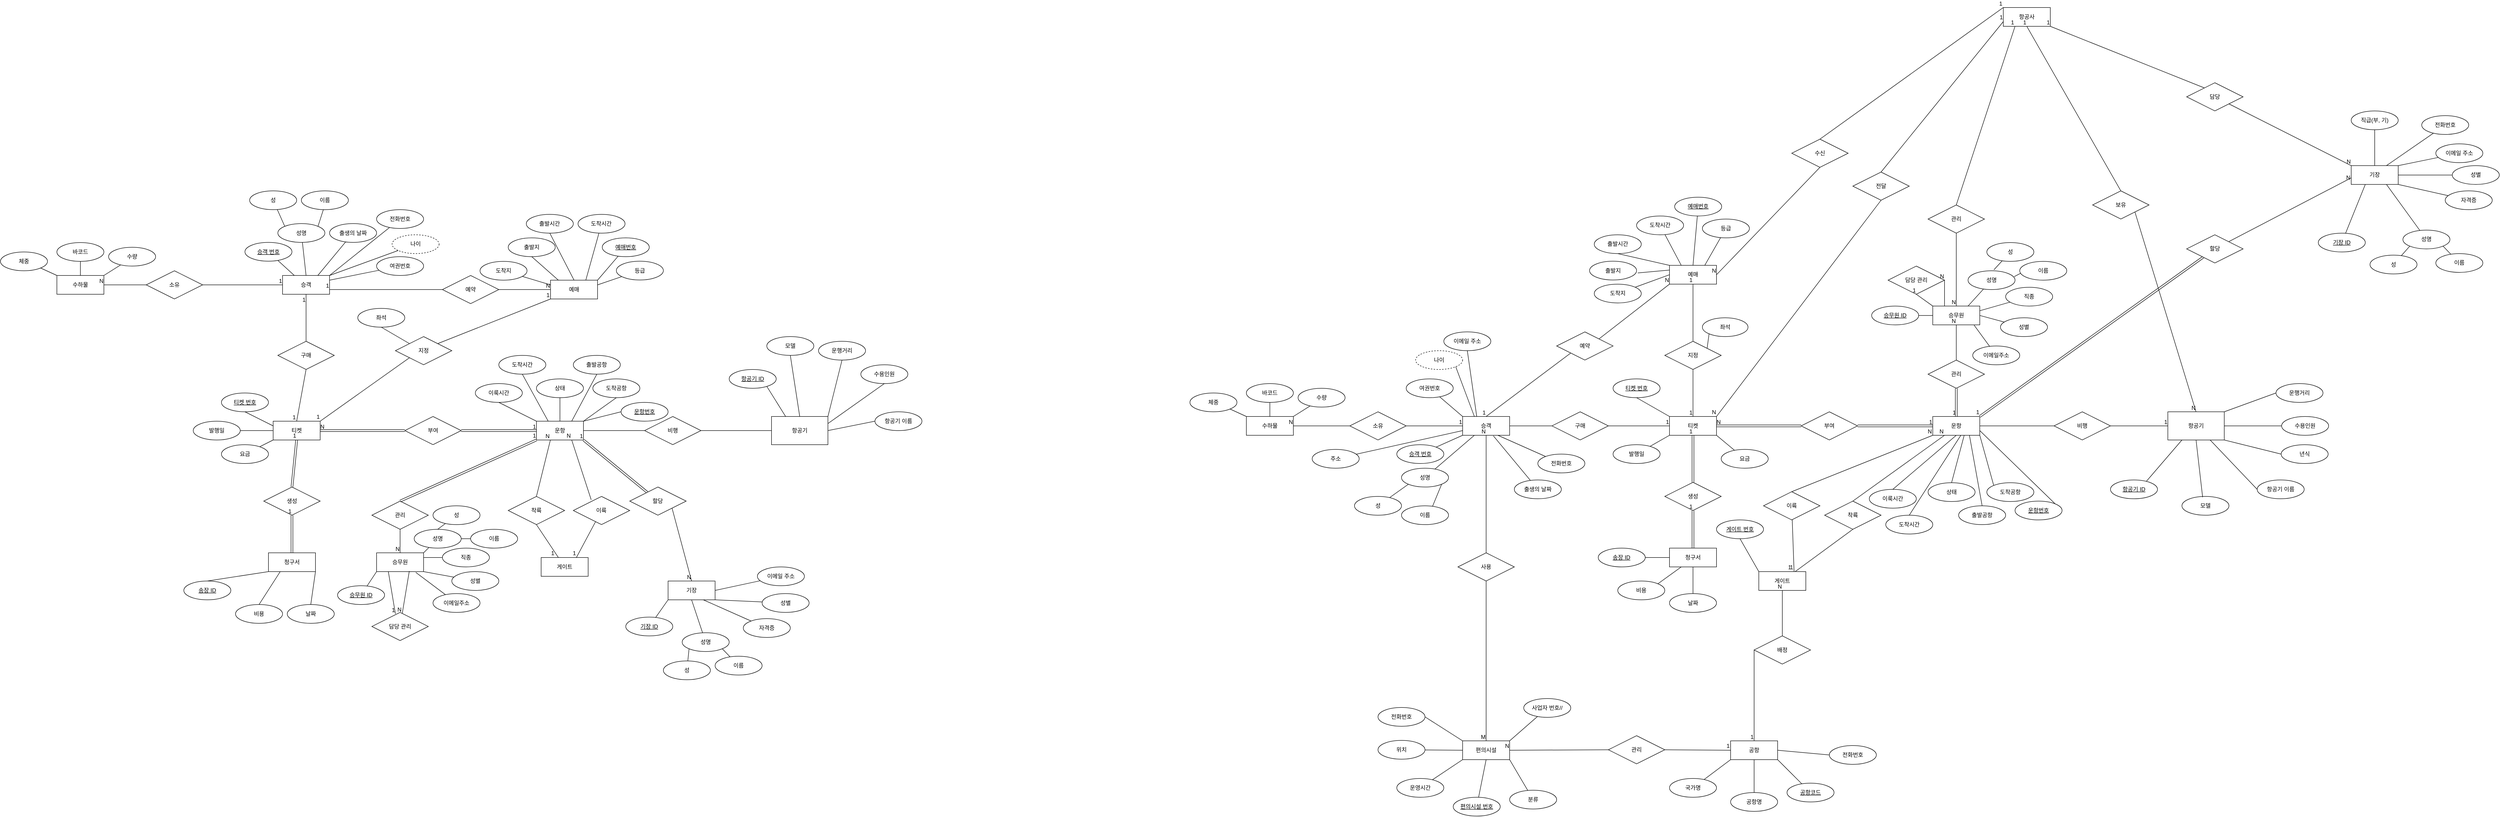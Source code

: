 <mxfile version="24.4.9" type="github">
  <diagram name="페이지-1" id="geKBbEWEFcXSWuYg8slL">
    <mxGraphModel dx="4910" dy="2683" grid="1" gridSize="10" guides="1" tooltips="1" connect="1" arrows="1" fold="1" page="1" pageScale="1" pageWidth="827" pageHeight="1169" math="0" shadow="0">
      <root>
        <mxCell id="0" />
        <mxCell id="1" parent="0" />
        <mxCell id="P_y4aerGXSMcK7ylAQnV-1" value="운항" style="whiteSpace=wrap;html=1;align=center;" parent="1" vertex="1">
          <mxGeometry x="-40" y="440" width="100" height="40" as="geometry" />
        </mxCell>
        <mxCell id="P_y4aerGXSMcK7ylAQnV-2" value="" style="endArrow=none;html=1;rounded=0;entryX=0;entryY=0;entryDx=0;entryDy=0;exitX=0.5;exitY=1;exitDx=0;exitDy=0;" parent="1" source="P_y4aerGXSMcK7ylAQnV-4" target="P_y4aerGXSMcK7ylAQnV-1" edge="1">
          <mxGeometry relative="1" as="geometry">
            <mxPoint x="-120" y="350" as="sourcePoint" />
            <mxPoint x="10" y="430" as="targetPoint" />
          </mxGeometry>
        </mxCell>
        <mxCell id="P_y4aerGXSMcK7ylAQnV-4" value="이룩시간" style="ellipse;whiteSpace=wrap;html=1;align=center;" parent="1" vertex="1">
          <mxGeometry x="-170" y="360" width="100" height="40" as="geometry" />
        </mxCell>
        <mxCell id="P_y4aerGXSMcK7ylAQnV-5" value="" style="endArrow=none;html=1;rounded=0;entryX=0.25;entryY=0;entryDx=0;entryDy=0;exitX=0.5;exitY=1;exitDx=0;exitDy=0;" parent="1" source="P_y4aerGXSMcK7ylAQnV-6" target="P_y4aerGXSMcK7ylAQnV-1" edge="1">
          <mxGeometry relative="1" as="geometry">
            <mxPoint x="-60" y="270" as="sourcePoint" />
            <mxPoint x="90" y="410" as="targetPoint" />
          </mxGeometry>
        </mxCell>
        <mxCell id="P_y4aerGXSMcK7ylAQnV-6" value="도착시간" style="ellipse;whiteSpace=wrap;html=1;align=center;" parent="1" vertex="1">
          <mxGeometry x="-120" y="300" width="100" height="40" as="geometry" />
        </mxCell>
        <mxCell id="P_y4aerGXSMcK7ylAQnV-7" value="" style="endArrow=none;html=1;rounded=0;entryX=0.5;entryY=0;entryDx=0;entryDy=0;exitX=0.5;exitY=1;exitDx=0;exitDy=0;" parent="1" source="P_y4aerGXSMcK7ylAQnV-8" target="P_y4aerGXSMcK7ylAQnV-1" edge="1">
          <mxGeometry relative="1" as="geometry">
            <mxPoint x="20" y="340" as="sourcePoint" />
            <mxPoint x="100" y="430" as="targetPoint" />
          </mxGeometry>
        </mxCell>
        <mxCell id="P_y4aerGXSMcK7ylAQnV-8" value="상태" style="ellipse;whiteSpace=wrap;html=1;align=center;" parent="1" vertex="1">
          <mxGeometry x="-40" y="350" width="100" height="40" as="geometry" />
        </mxCell>
        <mxCell id="P_y4aerGXSMcK7ylAQnV-9" value="" style="endArrow=none;html=1;rounded=0;entryX=0.75;entryY=0;entryDx=0;entryDy=0;exitX=0.5;exitY=1;exitDx=0;exitDy=0;" parent="1" source="P_y4aerGXSMcK7ylAQnV-10" target="P_y4aerGXSMcK7ylAQnV-1" edge="1">
          <mxGeometry relative="1" as="geometry">
            <mxPoint x="120" y="310" as="sourcePoint" />
            <mxPoint x="35" y="420" as="targetPoint" />
          </mxGeometry>
        </mxCell>
        <mxCell id="P_y4aerGXSMcK7ylAQnV-10" value="출발공항" style="ellipse;whiteSpace=wrap;html=1;align=center;" parent="1" vertex="1">
          <mxGeometry x="38.45" y="300" width="100" height="40" as="geometry" />
        </mxCell>
        <mxCell id="P_y4aerGXSMcK7ylAQnV-11" value="" style="endArrow=none;html=1;rounded=0;entryX=1;entryY=0;entryDx=0;entryDy=0;exitX=0.5;exitY=1;exitDx=0;exitDy=0;" parent="1" source="P_y4aerGXSMcK7ylAQnV-12" target="P_y4aerGXSMcK7ylAQnV-1" edge="1">
          <mxGeometry relative="1" as="geometry">
            <mxPoint x="185" y="370" as="sourcePoint" />
            <mxPoint x="70" y="480" as="targetPoint" />
          </mxGeometry>
        </mxCell>
        <mxCell id="P_y4aerGXSMcK7ylAQnV-12" value="도착공항" style="ellipse;whiteSpace=wrap;html=1;align=center;" parent="1" vertex="1">
          <mxGeometry x="80" y="350" width="100" height="40" as="geometry" />
        </mxCell>
        <mxCell id="P_y4aerGXSMcK7ylAQnV-13" value="" style="endArrow=none;html=1;rounded=0;entryX=1;entryY=0;entryDx=0;entryDy=0;exitX=0;exitY=0.5;exitDx=0;exitDy=0;" parent="1" source="P_y4aerGXSMcK7ylAQnV-138" target="P_y4aerGXSMcK7ylAQnV-1" edge="1">
          <mxGeometry relative="1" as="geometry">
            <mxPoint x="180" y="380" as="sourcePoint" />
            <mxPoint x="140" y="520" as="targetPoint" />
          </mxGeometry>
        </mxCell>
        <mxCell id="P_y4aerGXSMcK7ylAQnV-20" value="" style="endArrow=none;html=1;rounded=0;entryX=0;entryY=0.5;entryDx=0;entryDy=0;exitX=1;exitY=0.5;exitDx=0;exitDy=0;" parent="1" source="P_y4aerGXSMcK7ylAQnV-1" target="P_y4aerGXSMcK7ylAQnV-73" edge="1">
          <mxGeometry relative="1" as="geometry">
            <mxPoint x="60" y="460" as="sourcePoint" />
            <mxPoint x="220" y="460" as="targetPoint" />
          </mxGeometry>
        </mxCell>
        <mxCell id="P_y4aerGXSMcK7ylAQnV-21" value="항공기" style="whiteSpace=wrap;html=1;" parent="1" vertex="1">
          <mxGeometry x="460" y="430" width="120" height="60" as="geometry" />
        </mxCell>
        <mxCell id="P_y4aerGXSMcK7ylAQnV-23" value="" style="endArrow=none;html=1;rounded=0;entryX=0;entryY=0.5;entryDx=0;entryDy=0;exitX=1;exitY=0.5;exitDx=0;exitDy=0;" parent="1" source="P_y4aerGXSMcK7ylAQnV-73" target="P_y4aerGXSMcK7ylAQnV-21" edge="1">
          <mxGeometry relative="1" as="geometry">
            <mxPoint x="300" y="460" as="sourcePoint" />
            <mxPoint x="460" y="459.58" as="targetPoint" />
          </mxGeometry>
        </mxCell>
        <mxCell id="P_y4aerGXSMcK7ylAQnV-24" value="" style="endArrow=none;html=1;rounded=0;entryX=0.25;entryY=0;entryDx=0;entryDy=0;exitX=0.5;exitY=1;exitDx=0;exitDy=0;" parent="1" target="P_y4aerGXSMcK7ylAQnV-21" edge="1">
          <mxGeometry relative="1" as="geometry">
            <mxPoint x="440" y="350" as="sourcePoint" />
            <mxPoint x="540" y="390" as="targetPoint" />
          </mxGeometry>
        </mxCell>
        <mxCell id="P_y4aerGXSMcK7ylAQnV-26" value="모델" style="ellipse;whiteSpace=wrap;html=1;align=center;" parent="1" vertex="1">
          <mxGeometry x="450" y="260" width="100" height="40" as="geometry" />
        </mxCell>
        <mxCell id="P_y4aerGXSMcK7ylAQnV-27" value="" style="endArrow=none;html=1;rounded=0;entryX=0.5;entryY=0;entryDx=0;entryDy=0;exitX=0.5;exitY=1;exitDx=0;exitDy=0;" parent="1" source="P_y4aerGXSMcK7ylAQnV-26" target="P_y4aerGXSMcK7ylAQnV-21" edge="1">
          <mxGeometry relative="1" as="geometry">
            <mxPoint x="440" y="350" as="sourcePoint" />
            <mxPoint x="500" y="440" as="targetPoint" />
          </mxGeometry>
        </mxCell>
        <mxCell id="P_y4aerGXSMcK7ylAQnV-28" value="" style="endArrow=none;html=1;rounded=0;entryX=1;entryY=0;entryDx=0;entryDy=0;exitX=0.5;exitY=1;exitDx=0;exitDy=0;" parent="1" source="P_y4aerGXSMcK7ylAQnV-31" target="P_y4aerGXSMcK7ylAQnV-21" edge="1">
          <mxGeometry relative="1" as="geometry">
            <mxPoint x="630" y="360" as="sourcePoint" />
            <mxPoint x="510" y="450" as="targetPoint" />
          </mxGeometry>
        </mxCell>
        <mxCell id="P_y4aerGXSMcK7ylAQnV-31" value="운행거리" style="ellipse;whiteSpace=wrap;html=1;align=center;" parent="1" vertex="1">
          <mxGeometry x="560" y="270" width="100" height="40" as="geometry" />
        </mxCell>
        <mxCell id="P_y4aerGXSMcK7ylAQnV-32" value="" style="endArrow=none;html=1;rounded=0;entryX=1;entryY=0.25;entryDx=0;entryDy=0;exitX=0.5;exitY=1;exitDx=0;exitDy=0;" parent="1" source="P_y4aerGXSMcK7ylAQnV-33" target="P_y4aerGXSMcK7ylAQnV-21" edge="1">
          <mxGeometry relative="1" as="geometry">
            <mxPoint x="700" y="360" as="sourcePoint" />
            <mxPoint x="520" y="460" as="targetPoint" />
          </mxGeometry>
        </mxCell>
        <mxCell id="P_y4aerGXSMcK7ylAQnV-33" value="수용인원" style="ellipse;whiteSpace=wrap;html=1;align=center;" parent="1" vertex="1">
          <mxGeometry x="650" y="320" width="100" height="40" as="geometry" />
        </mxCell>
        <mxCell id="P_y4aerGXSMcK7ylAQnV-34" value="" style="endArrow=none;html=1;rounded=0;entryX=1;entryY=0.5;entryDx=0;entryDy=0;exitX=0;exitY=0.5;exitDx=0;exitDy=0;" parent="1" source="P_y4aerGXSMcK7ylAQnV-35" target="P_y4aerGXSMcK7ylAQnV-21" edge="1">
          <mxGeometry relative="1" as="geometry">
            <mxPoint x="680" y="440" as="sourcePoint" />
            <mxPoint x="530" y="470" as="targetPoint" />
          </mxGeometry>
        </mxCell>
        <mxCell id="P_y4aerGXSMcK7ylAQnV-35" value="항공기 이름" style="ellipse;whiteSpace=wrap;html=1;align=center;" parent="1" vertex="1">
          <mxGeometry x="680" y="420" width="100" height="40" as="geometry" />
        </mxCell>
        <mxCell id="P_y4aerGXSMcK7ylAQnV-39" value="" style="shape=link;html=1;rounded=0;entryX=1;entryY=1;entryDx=0;entryDy=0;" parent="1" source="P_y4aerGXSMcK7ylAQnV-72" target="P_y4aerGXSMcK7ylAQnV-1" edge="1">
          <mxGeometry relative="1" as="geometry">
            <mxPoint x="190" y="590" as="sourcePoint" />
            <mxPoint x="250" y="550" as="targetPoint" />
          </mxGeometry>
        </mxCell>
        <mxCell id="P_y4aerGXSMcK7ylAQnV-40" value="1" style="resizable=0;html=1;whiteSpace=wrap;align=right;verticalAlign=bottom;" parent="P_y4aerGXSMcK7ylAQnV-39" connectable="0" vertex="1">
          <mxGeometry x="1" relative="1" as="geometry" />
        </mxCell>
        <mxCell id="P_y4aerGXSMcK7ylAQnV-44" value="" style="endArrow=none;html=1;rounded=0;exitX=1;exitY=1;exitDx=0;exitDy=0;entryX=0.5;entryY=0;entryDx=0;entryDy=0;" parent="1" source="P_y4aerGXSMcK7ylAQnV-72" target="P_y4aerGXSMcK7ylAQnV-46" edge="1">
          <mxGeometry relative="1" as="geometry">
            <mxPoint x="230" y="630" as="sourcePoint" />
            <mxPoint x="280" y="770" as="targetPoint" />
          </mxGeometry>
        </mxCell>
        <mxCell id="P_y4aerGXSMcK7ylAQnV-45" value="N" style="resizable=0;html=1;whiteSpace=wrap;align=right;verticalAlign=bottom;" parent="P_y4aerGXSMcK7ylAQnV-44" connectable="0" vertex="1">
          <mxGeometry x="1" relative="1" as="geometry">
            <mxPoint as="offset" />
          </mxGeometry>
        </mxCell>
        <mxCell id="P_y4aerGXSMcK7ylAQnV-46" value="기장" style="whiteSpace=wrap;html=1;align=center;" parent="1" vertex="1">
          <mxGeometry x="240" y="780" width="100" height="40" as="geometry" />
        </mxCell>
        <mxCell id="P_y4aerGXSMcK7ylAQnV-48" value="" style="endArrow=none;html=1;rounded=0;exitX=1;exitY=0.5;exitDx=0;exitDy=0;" parent="1" source="P_y4aerGXSMcK7ylAQnV-46" target="P_y4aerGXSMcK7ylAQnV-49" edge="1">
          <mxGeometry relative="1" as="geometry">
            <mxPoint x="390" y="840" as="sourcePoint" />
            <mxPoint x="450" y="770" as="targetPoint" />
          </mxGeometry>
        </mxCell>
        <mxCell id="P_y4aerGXSMcK7ylAQnV-49" value="이메일 주소" style="ellipse;whiteSpace=wrap;html=1;align=center;" parent="1" vertex="1">
          <mxGeometry x="430" y="750" width="100" height="40" as="geometry" />
        </mxCell>
        <mxCell id="P_y4aerGXSMcK7ylAQnV-50" value="" style="endArrow=none;html=1;rounded=0;exitX=1;exitY=1;exitDx=0;exitDy=0;" parent="1" source="P_y4aerGXSMcK7ylAQnV-46" target="P_y4aerGXSMcK7ylAQnV-53" edge="1">
          <mxGeometry relative="1" as="geometry">
            <mxPoint x="350" y="810" as="sourcePoint" />
            <mxPoint x="440.68" y="826.712" as="targetPoint" />
          </mxGeometry>
        </mxCell>
        <mxCell id="P_y4aerGXSMcK7ylAQnV-52" value="" style="endArrow=none;html=1;rounded=0;exitX=0.75;exitY=1;exitDx=0;exitDy=0;" parent="1" source="P_y4aerGXSMcK7ylAQnV-46" target="P_y4aerGXSMcK7ylAQnV-55" edge="1">
          <mxGeometry relative="1" as="geometry">
            <mxPoint x="360" y="820" as="sourcePoint" />
            <mxPoint x="410" y="860" as="targetPoint" />
          </mxGeometry>
        </mxCell>
        <mxCell id="P_y4aerGXSMcK7ylAQnV-53" value="성별" style="ellipse;whiteSpace=wrap;html=1;align=center;" parent="1" vertex="1">
          <mxGeometry x="440.0" y="806.712" width="100" height="40" as="geometry" />
        </mxCell>
        <mxCell id="P_y4aerGXSMcK7ylAQnV-55" value="자격증" style="ellipse;whiteSpace=wrap;html=1;align=center;" parent="1" vertex="1">
          <mxGeometry x="400" y="860" width="100" height="40" as="geometry" />
        </mxCell>
        <mxCell id="P_y4aerGXSMcK7ylAQnV-56" value="" style="endArrow=none;html=1;rounded=0;exitX=0.5;exitY=1;exitDx=0;exitDy=0;" parent="1" source="P_y4aerGXSMcK7ylAQnV-46" target="P_y4aerGXSMcK7ylAQnV-57" edge="1">
          <mxGeometry relative="1" as="geometry">
            <mxPoint x="370" y="830" as="sourcePoint" />
            <mxPoint x="320" y="910" as="targetPoint" />
          </mxGeometry>
        </mxCell>
        <mxCell id="P_y4aerGXSMcK7ylAQnV-57" value="성명" style="ellipse;whiteSpace=wrap;html=1;align=center;" parent="1" vertex="1">
          <mxGeometry x="270" y="890" width="100" height="40" as="geometry" />
        </mxCell>
        <mxCell id="P_y4aerGXSMcK7ylAQnV-58" value="" style="endArrow=none;html=1;rounded=0;exitX=0;exitY=1;exitDx=0;exitDy=0;" parent="1" source="P_y4aerGXSMcK7ylAQnV-57" target="P_y4aerGXSMcK7ylAQnV-59" edge="1">
          <mxGeometry relative="1" as="geometry">
            <mxPoint x="380" y="840" as="sourcePoint" />
            <mxPoint x="280" y="970" as="targetPoint" />
          </mxGeometry>
        </mxCell>
        <mxCell id="P_y4aerGXSMcK7ylAQnV-59" value="성" style="ellipse;whiteSpace=wrap;html=1;align=center;" parent="1" vertex="1">
          <mxGeometry x="230" y="950" width="100" height="40" as="geometry" />
        </mxCell>
        <mxCell id="P_y4aerGXSMcK7ylAQnV-60" value="" style="endArrow=none;html=1;rounded=0;exitX=1;exitY=1;exitDx=0;exitDy=0;" parent="1" source="P_y4aerGXSMcK7ylAQnV-57" target="P_y4aerGXSMcK7ylAQnV-61" edge="1">
          <mxGeometry relative="1" as="geometry">
            <mxPoint x="390" y="850" as="sourcePoint" />
            <mxPoint x="390" y="960" as="targetPoint" />
          </mxGeometry>
        </mxCell>
        <mxCell id="P_y4aerGXSMcK7ylAQnV-61" value="이름" style="ellipse;whiteSpace=wrap;html=1;align=center;" parent="1" vertex="1">
          <mxGeometry x="340" y="940" width="100" height="40" as="geometry" />
        </mxCell>
        <mxCell id="P_y4aerGXSMcK7ylAQnV-62" value="" style="endArrow=none;html=1;rounded=0;exitX=0;exitY=1;exitDx=0;exitDy=0;" parent="1" source="P_y4aerGXSMcK7ylAQnV-46" target="P_y4aerGXSMcK7ylAQnV-136" edge="1">
          <mxGeometry relative="1" as="geometry">
            <mxPoint x="400" y="860" as="sourcePoint" />
            <mxPoint x="226.8" y="850.569" as="targetPoint" />
          </mxGeometry>
        </mxCell>
        <mxCell id="P_y4aerGXSMcK7ylAQnV-66" value="" style="endArrow=none;html=1;rounded=0;entryX=0.296;entryY=1.007;entryDx=0;entryDy=0;entryPerimeter=0;exitX=0.5;exitY=0;exitDx=0;exitDy=0;" parent="1" source="P_y4aerGXSMcK7ylAQnV-71" target="P_y4aerGXSMcK7ylAQnV-1" edge="1">
          <mxGeometry relative="1" as="geometry">
            <mxPoint x="-40" y="600" as="sourcePoint" />
            <mxPoint x="120" y="600" as="targetPoint" />
          </mxGeometry>
        </mxCell>
        <mxCell id="P_y4aerGXSMcK7ylAQnV-67" value="N" style="resizable=0;html=1;whiteSpace=wrap;align=right;verticalAlign=bottom;" parent="P_y4aerGXSMcK7ylAQnV-66" connectable="0" vertex="1">
          <mxGeometry x="1" relative="1" as="geometry" />
        </mxCell>
        <mxCell id="P_y4aerGXSMcK7ylAQnV-68" value="" style="endArrow=none;html=1;rounded=0;entryX=0.75;entryY=1;entryDx=0;entryDy=0;exitX=0.317;exitY=0.12;exitDx=0;exitDy=0;exitPerimeter=0;" parent="1" source="P_y4aerGXSMcK7ylAQnV-76" target="P_y4aerGXSMcK7ylAQnV-1" edge="1">
          <mxGeometry relative="1" as="geometry">
            <mxPoint x="70" y="600" as="sourcePoint" />
            <mxPoint y="490" as="targetPoint" />
          </mxGeometry>
        </mxCell>
        <mxCell id="P_y4aerGXSMcK7ylAQnV-69" value="N" style="resizable=0;html=1;whiteSpace=wrap;align=right;verticalAlign=bottom;" parent="P_y4aerGXSMcK7ylAQnV-68" connectable="0" vertex="1">
          <mxGeometry x="1" relative="1" as="geometry" />
        </mxCell>
        <mxCell id="P_y4aerGXSMcK7ylAQnV-71" value="착륙" style="shape=rhombus;perimeter=rhombusPerimeter;whiteSpace=wrap;html=1;align=center;" parent="1" vertex="1">
          <mxGeometry x="-100" y="600" width="120" height="60" as="geometry" />
        </mxCell>
        <mxCell id="P_y4aerGXSMcK7ylAQnV-72" value="할당" style="shape=rhombus;perimeter=rhombusPerimeter;whiteSpace=wrap;html=1;align=center;" parent="1" vertex="1">
          <mxGeometry x="158.45" y="580" width="120" height="60" as="geometry" />
        </mxCell>
        <mxCell id="P_y4aerGXSMcK7ylAQnV-73" value="비행" style="shape=rhombus;perimeter=rhombusPerimeter;whiteSpace=wrap;html=1;align=center;" parent="1" vertex="1">
          <mxGeometry x="190" y="430" width="120" height="60" as="geometry" />
        </mxCell>
        <mxCell id="P_y4aerGXSMcK7ylAQnV-76" value="이륙" style="shape=rhombus;perimeter=rhombusPerimeter;whiteSpace=wrap;html=1;align=center;" parent="1" vertex="1">
          <mxGeometry x="38.45" y="600" width="120" height="60" as="geometry" />
        </mxCell>
        <mxCell id="P_y4aerGXSMcK7ylAQnV-77" value="" style="endArrow=none;html=1;rounded=0;exitX=0.5;exitY=1;exitDx=0;exitDy=0;" parent="1" source="P_y4aerGXSMcK7ylAQnV-71" target="P_y4aerGXSMcK7ylAQnV-79" edge="1">
          <mxGeometry relative="1" as="geometry">
            <mxPoint x="10" y="680" as="sourcePoint" />
            <mxPoint x="-10" y="750" as="targetPoint" />
          </mxGeometry>
        </mxCell>
        <mxCell id="P_y4aerGXSMcK7ylAQnV-78" value="1" style="resizable=0;html=1;whiteSpace=wrap;align=right;verticalAlign=bottom;" parent="P_y4aerGXSMcK7ylAQnV-77" connectable="0" vertex="1">
          <mxGeometry x="1" relative="1" as="geometry">
            <mxPoint x="-7" as="offset" />
          </mxGeometry>
        </mxCell>
        <mxCell id="P_y4aerGXSMcK7ylAQnV-79" value="게이트" style="whiteSpace=wrap;html=1;align=center;" parent="1" vertex="1">
          <mxGeometry x="-30" y="730" width="100" height="40" as="geometry" />
        </mxCell>
        <mxCell id="P_y4aerGXSMcK7ylAQnV-80" value="" style="endArrow=none;html=1;rounded=0;entryX=0.75;entryY=0;entryDx=0;entryDy=0;" parent="1" source="P_y4aerGXSMcK7ylAQnV-76" target="P_y4aerGXSMcK7ylAQnV-79" edge="1">
          <mxGeometry relative="1" as="geometry">
            <mxPoint x="10" y="680" as="sourcePoint" />
            <mxPoint x="170" y="680" as="targetPoint" />
          </mxGeometry>
        </mxCell>
        <mxCell id="P_y4aerGXSMcK7ylAQnV-81" value="1" style="resizable=0;html=1;whiteSpace=wrap;align=right;verticalAlign=bottom;" parent="P_y4aerGXSMcK7ylAQnV-80" connectable="0" vertex="1">
          <mxGeometry x="1" relative="1" as="geometry" />
        </mxCell>
        <mxCell id="P_y4aerGXSMcK7ylAQnV-90" value="관리" style="shape=rhombus;perimeter=rhombusPerimeter;whiteSpace=wrap;html=1;align=center;" parent="1" vertex="1">
          <mxGeometry x="-390" y="610" width="120" height="60" as="geometry" />
        </mxCell>
        <mxCell id="P_y4aerGXSMcK7ylAQnV-91" value="" style="shape=link;html=1;rounded=0;exitX=0.5;exitY=0;exitDx=0;exitDy=0;entryX=0;entryY=1;entryDx=0;entryDy=0;" parent="1" source="P_y4aerGXSMcK7ylAQnV-90" target="P_y4aerGXSMcK7ylAQnV-1" edge="1">
          <mxGeometry relative="1" as="geometry">
            <mxPoint x="-140" y="640" as="sourcePoint" />
            <mxPoint x="20" y="640" as="targetPoint" />
          </mxGeometry>
        </mxCell>
        <mxCell id="P_y4aerGXSMcK7ylAQnV-92" value="1" style="resizable=0;html=1;whiteSpace=wrap;align=right;verticalAlign=bottom;" parent="P_y4aerGXSMcK7ylAQnV-91" connectable="0" vertex="1">
          <mxGeometry x="1" relative="1" as="geometry" />
        </mxCell>
        <mxCell id="P_y4aerGXSMcK7ylAQnV-93" value="" style="shape=link;html=1;rounded=0;entryX=0;entryY=0.5;entryDx=0;entryDy=0;exitX=1;exitY=0.5;exitDx=0;exitDy=0;" parent="1" source="P_y4aerGXSMcK7ylAQnV-118" target="P_y4aerGXSMcK7ylAQnV-1" edge="1">
          <mxGeometry relative="1" as="geometry">
            <mxPoint x="-200" y="460" as="sourcePoint" />
            <mxPoint x="-30" y="490" as="targetPoint" />
          </mxGeometry>
        </mxCell>
        <mxCell id="P_y4aerGXSMcK7ylAQnV-94" value="1" style="resizable=0;html=1;whiteSpace=wrap;align=right;verticalAlign=bottom;" parent="P_y4aerGXSMcK7ylAQnV-93" connectable="0" vertex="1">
          <mxGeometry x="1" relative="1" as="geometry" />
        </mxCell>
        <mxCell id="P_y4aerGXSMcK7ylAQnV-95" value="" style="endArrow=none;html=1;rounded=0;exitX=0.5;exitY=1;exitDx=0;exitDy=0;" parent="1" source="P_y4aerGXSMcK7ylAQnV-90" target="P_y4aerGXSMcK7ylAQnV-97" edge="1">
          <mxGeometry relative="1" as="geometry">
            <mxPoint x="-330" y="670" as="sourcePoint" />
            <mxPoint x="-330" y="740" as="targetPoint" />
          </mxGeometry>
        </mxCell>
        <mxCell id="P_y4aerGXSMcK7ylAQnV-96" value="N" style="resizable=0;html=1;whiteSpace=wrap;align=right;verticalAlign=bottom;" parent="P_y4aerGXSMcK7ylAQnV-95" connectable="0" vertex="1">
          <mxGeometry x="1" relative="1" as="geometry" />
        </mxCell>
        <mxCell id="P_y4aerGXSMcK7ylAQnV-97" value="승무원" style="whiteSpace=wrap;html=1;align=center;" parent="1" vertex="1">
          <mxGeometry x="-380" y="720" width="100" height="40" as="geometry" />
        </mxCell>
        <mxCell id="P_y4aerGXSMcK7ylAQnV-98" value="" style="endArrow=none;html=1;rounded=0;exitX=1;exitY=0;exitDx=0;exitDy=0;" parent="1" source="P_y4aerGXSMcK7ylAQnV-97" target="P_y4aerGXSMcK7ylAQnV-99" edge="1">
          <mxGeometry relative="1" as="geometry">
            <mxPoint x="-270" y="720" as="sourcePoint" />
            <mxPoint x="-250" y="690" as="targetPoint" />
          </mxGeometry>
        </mxCell>
        <mxCell id="P_y4aerGXSMcK7ylAQnV-99" value="성명" style="ellipse;whiteSpace=wrap;html=1;align=center;" parent="1" vertex="1">
          <mxGeometry x="-300" y="670" width="100" height="40" as="geometry" />
        </mxCell>
        <mxCell id="P_y4aerGXSMcK7ylAQnV-100" value="" style="endArrow=none;html=1;rounded=0;exitX=0.5;exitY=0;exitDx=0;exitDy=0;" parent="1" source="P_y4aerGXSMcK7ylAQnV-99" target="P_y4aerGXSMcK7ylAQnV-101" edge="1">
          <mxGeometry relative="1" as="geometry">
            <mxPoint x="-310" y="770" as="sourcePoint" />
            <mxPoint x="-220" y="640" as="targetPoint" />
          </mxGeometry>
        </mxCell>
        <mxCell id="P_y4aerGXSMcK7ylAQnV-101" value="성" style="ellipse;whiteSpace=wrap;html=1;align=center;" parent="1" vertex="1">
          <mxGeometry x="-260" y="620" width="100" height="40" as="geometry" />
        </mxCell>
        <mxCell id="P_y4aerGXSMcK7ylAQnV-102" value="" style="endArrow=none;html=1;rounded=0;exitX=1;exitY=0.5;exitDx=0;exitDy=0;" parent="1" source="P_y4aerGXSMcK7ylAQnV-99" target="P_y4aerGXSMcK7ylAQnV-103" edge="1">
          <mxGeometry relative="1" as="geometry">
            <mxPoint x="-300" y="780" as="sourcePoint" />
            <mxPoint x="-150" y="690" as="targetPoint" />
          </mxGeometry>
        </mxCell>
        <mxCell id="P_y4aerGXSMcK7ylAQnV-103" value="이름" style="ellipse;whiteSpace=wrap;html=1;align=center;" parent="1" vertex="1">
          <mxGeometry x="-180" y="670" width="100" height="40" as="geometry" />
        </mxCell>
        <mxCell id="P_y4aerGXSMcK7ylAQnV-104" value="" style="endArrow=none;html=1;rounded=0;exitX=1;exitY=0.25;exitDx=0;exitDy=0;" parent="1" source="P_y4aerGXSMcK7ylAQnV-97" target="P_y4aerGXSMcK7ylAQnV-105" edge="1">
          <mxGeometry relative="1" as="geometry">
            <mxPoint x="-290" y="790" as="sourcePoint" />
            <mxPoint x="-190" y="730" as="targetPoint" />
          </mxGeometry>
        </mxCell>
        <mxCell id="P_y4aerGXSMcK7ylAQnV-105" value="직종" style="ellipse;whiteSpace=wrap;html=1;align=center;" parent="1" vertex="1">
          <mxGeometry x="-240" y="710" width="100" height="40" as="geometry" />
        </mxCell>
        <mxCell id="P_y4aerGXSMcK7ylAQnV-106" value="" style="endArrow=none;html=1;rounded=0;exitX=1;exitY=1;exitDx=0;exitDy=0;" parent="1" source="P_y4aerGXSMcK7ylAQnV-97" target="P_y4aerGXSMcK7ylAQnV-107" edge="1">
          <mxGeometry relative="1" as="geometry">
            <mxPoint x="-280" y="800" as="sourcePoint" />
            <mxPoint x="-200" y="770" as="targetPoint" />
          </mxGeometry>
        </mxCell>
        <mxCell id="P_y4aerGXSMcK7ylAQnV-107" value="성별" style="ellipse;whiteSpace=wrap;html=1;align=center;" parent="1" vertex="1">
          <mxGeometry x="-220" y="760" width="100" height="40" as="geometry" />
        </mxCell>
        <mxCell id="P_y4aerGXSMcK7ylAQnV-108" value="" style="endArrow=none;html=1;rounded=0;exitX=0.834;exitY=1.041;exitDx=0;exitDy=0;exitPerimeter=0;" parent="1" source="P_y4aerGXSMcK7ylAQnV-97" target="P_y4aerGXSMcK7ylAQnV-109" edge="1">
          <mxGeometry relative="1" as="geometry">
            <mxPoint x="-270" y="810" as="sourcePoint" />
            <mxPoint x="-210" y="820" as="targetPoint" />
          </mxGeometry>
        </mxCell>
        <mxCell id="P_y4aerGXSMcK7ylAQnV-109" value="이메일주소" style="ellipse;whiteSpace=wrap;html=1;align=center;" parent="1" vertex="1">
          <mxGeometry x="-260" y="806.71" width="100" height="40" as="geometry" />
        </mxCell>
        <mxCell id="P_y4aerGXSMcK7ylAQnV-110" value="" style="endArrow=none;html=1;rounded=0;exitX=0.696;exitY=0.972;exitDx=0;exitDy=0;exitPerimeter=0;" parent="1" source="P_y4aerGXSMcK7ylAQnV-97" target="P_y4aerGXSMcK7ylAQnV-115" edge="1">
          <mxGeometry relative="1" as="geometry">
            <mxPoint x="-310" y="840" as="sourcePoint" />
            <mxPoint x="-310" y="840" as="targetPoint" />
          </mxGeometry>
        </mxCell>
        <mxCell id="P_y4aerGXSMcK7ylAQnV-111" value="N" style="resizable=0;html=1;whiteSpace=wrap;align=right;verticalAlign=bottom;" parent="P_y4aerGXSMcK7ylAQnV-110" connectable="0" vertex="1">
          <mxGeometry x="1" relative="1" as="geometry" />
        </mxCell>
        <mxCell id="P_y4aerGXSMcK7ylAQnV-112" value="" style="endArrow=none;html=1;rounded=0;exitX=0.25;exitY=1;exitDx=0;exitDy=0;entryX=0.417;entryY=0.055;entryDx=0;entryDy=0;entryPerimeter=0;" parent="1" source="P_y4aerGXSMcK7ylAQnV-97" target="P_y4aerGXSMcK7ylAQnV-115" edge="1">
          <mxGeometry relative="1" as="geometry">
            <mxPoint x="-390" y="830" as="sourcePoint" />
            <mxPoint x="-350" y="840" as="targetPoint" />
          </mxGeometry>
        </mxCell>
        <mxCell id="P_y4aerGXSMcK7ylAQnV-113" value="1" style="resizable=0;html=1;whiteSpace=wrap;align=right;verticalAlign=bottom;" parent="P_y4aerGXSMcK7ylAQnV-112" connectable="0" vertex="1">
          <mxGeometry x="1" relative="1" as="geometry" />
        </mxCell>
        <mxCell id="P_y4aerGXSMcK7ylAQnV-115" value="담당 관리" style="shape=rhombus;perimeter=rhombusPerimeter;whiteSpace=wrap;html=1;align=center;" parent="1" vertex="1">
          <mxGeometry x="-390" y="846.71" width="120" height="60" as="geometry" />
        </mxCell>
        <mxCell id="P_y4aerGXSMcK7ylAQnV-116" value="" style="endArrow=none;html=1;rounded=0;exitX=0;exitY=1;exitDx=0;exitDy=0;" parent="1" source="P_y4aerGXSMcK7ylAQnV-97" target="P_y4aerGXSMcK7ylAQnV-135" edge="1">
          <mxGeometry relative="1" as="geometry">
            <mxPoint x="-287" y="772" as="sourcePoint" />
            <mxPoint x="-395.436" y="780.867" as="targetPoint" />
          </mxGeometry>
        </mxCell>
        <mxCell id="P_y4aerGXSMcK7ylAQnV-118" value="부여" style="shape=rhombus;perimeter=rhombusPerimeter;whiteSpace=wrap;html=1;align=center;" parent="1" vertex="1">
          <mxGeometry x="-320" y="430" width="120" height="60" as="geometry" />
        </mxCell>
        <mxCell id="P_y4aerGXSMcK7ylAQnV-121" value="" style="shape=link;html=1;rounded=0;exitX=0;exitY=0.5;exitDx=0;exitDy=0;entryX=1;entryY=0.5;entryDx=0;entryDy=0;" parent="1" source="P_y4aerGXSMcK7ylAQnV-118" target="P_y4aerGXSMcK7ylAQnV-123" edge="1">
          <mxGeometry relative="1" as="geometry">
            <mxPoint x="-400" y="450" as="sourcePoint" />
            <mxPoint x="-490" y="460" as="targetPoint" />
          </mxGeometry>
        </mxCell>
        <mxCell id="P_y4aerGXSMcK7ylAQnV-122" value="N" style="resizable=0;html=1;whiteSpace=wrap;align=right;verticalAlign=bottom;" parent="P_y4aerGXSMcK7ylAQnV-121" connectable="0" vertex="1">
          <mxGeometry x="1" relative="1" as="geometry">
            <mxPoint x="10" as="offset" />
          </mxGeometry>
        </mxCell>
        <mxCell id="P_y4aerGXSMcK7ylAQnV-123" value="티켓" style="whiteSpace=wrap;html=1;align=center;" parent="1" vertex="1">
          <mxGeometry x="-600" y="440" width="100" height="40" as="geometry" />
        </mxCell>
        <mxCell id="P_y4aerGXSMcK7ylAQnV-124" value="" style="endArrow=none;html=1;rounded=0;exitX=0;exitY=0.25;exitDx=0;exitDy=0;entryX=0.5;entryY=1;entryDx=0;entryDy=0;" parent="1" source="P_y4aerGXSMcK7ylAQnV-123" target="P_y4aerGXSMcK7ylAQnV-132" edge="1">
          <mxGeometry relative="1" as="geometry">
            <mxPoint x="-690" y="400" as="sourcePoint" />
            <mxPoint x="-638.435" y="424.272" as="targetPoint" />
          </mxGeometry>
        </mxCell>
        <mxCell id="P_y4aerGXSMcK7ylAQnV-129" value="" style="endArrow=none;html=1;rounded=0;exitX=0;exitY=0.5;exitDx=0;exitDy=0;" parent="1" source="P_y4aerGXSMcK7ylAQnV-123" target="P_y4aerGXSMcK7ylAQnV-131" edge="1">
          <mxGeometry relative="1" as="geometry">
            <mxPoint x="-600" y="460" as="sourcePoint" />
            <mxPoint x="-680" y="460" as="targetPoint" />
          </mxGeometry>
        </mxCell>
        <mxCell id="P_y4aerGXSMcK7ylAQnV-131" value="발행일" style="ellipse;whiteSpace=wrap;html=1;align=center;" parent="1" vertex="1">
          <mxGeometry x="-770" y="440" width="100" height="40" as="geometry" />
        </mxCell>
        <mxCell id="P_y4aerGXSMcK7ylAQnV-132" value="티켓 번호" style="ellipse;whiteSpace=wrap;html=1;align=center;fontStyle=4;" parent="1" vertex="1">
          <mxGeometry x="-710" y="380" width="100" height="40" as="geometry" />
        </mxCell>
        <mxCell id="P_y4aerGXSMcK7ylAQnV-133" value="" style="endArrow=none;html=1;rounded=0;exitX=0;exitY=1;exitDx=0;exitDy=0;" parent="1" source="P_y4aerGXSMcK7ylAQnV-123" target="P_y4aerGXSMcK7ylAQnV-134" edge="1">
          <mxGeometry relative="1" as="geometry">
            <mxPoint x="-580" y="470" as="sourcePoint" />
            <mxPoint x="-660" y="510" as="targetPoint" />
          </mxGeometry>
        </mxCell>
        <mxCell id="P_y4aerGXSMcK7ylAQnV-134" value="요금" style="ellipse;whiteSpace=wrap;html=1;align=center;" parent="1" vertex="1">
          <mxGeometry x="-710" y="490" width="100" height="40" as="geometry" />
        </mxCell>
        <mxCell id="P_y4aerGXSMcK7ylAQnV-135" value="승무원 ID" style="ellipse;whiteSpace=wrap;html=1;align=center;fontStyle=4;" parent="1" vertex="1">
          <mxGeometry x="-462.996" y="789.997" width="100" height="40" as="geometry" />
        </mxCell>
        <mxCell id="P_y4aerGXSMcK7ylAQnV-136" value="기장 ID" style="ellipse;whiteSpace=wrap;html=1;align=center;fontStyle=4;" parent="1" vertex="1">
          <mxGeometry x="150.0" y="856.709" width="100" height="40" as="geometry" />
        </mxCell>
        <mxCell id="P_y4aerGXSMcK7ylAQnV-137" value="항공기 ID" style="ellipse;whiteSpace=wrap;html=1;align=center;fontStyle=4;" parent="1" vertex="1">
          <mxGeometry x="370" y="330" width="100" height="40" as="geometry" />
        </mxCell>
        <mxCell id="P_y4aerGXSMcK7ylAQnV-138" value="운항번호" style="ellipse;whiteSpace=wrap;html=1;align=center;fontStyle=4;" parent="1" vertex="1">
          <mxGeometry x="140" y="400" width="100" height="40" as="geometry" />
        </mxCell>
        <mxCell id="P_y4aerGXSMcK7ylAQnV-140" value="생성" style="shape=rhombus;perimeter=rhombusPerimeter;whiteSpace=wrap;html=1;align=center;" parent="1" vertex="1">
          <mxGeometry x="-620" y="580" width="120" height="60" as="geometry" />
        </mxCell>
        <mxCell id="P_y4aerGXSMcK7ylAQnV-141" value="" style="shape=link;html=1;rounded=0;entryX=0.5;entryY=1;entryDx=0;entryDy=0;exitX=0.5;exitY=0;exitDx=0;exitDy=0;" parent="1" source="P_y4aerGXSMcK7ylAQnV-140" target="P_y4aerGXSMcK7ylAQnV-123" edge="1">
          <mxGeometry relative="1" as="geometry">
            <mxPoint x="-580" y="570" as="sourcePoint" />
            <mxPoint x="-420" y="570" as="targetPoint" />
          </mxGeometry>
        </mxCell>
        <mxCell id="P_y4aerGXSMcK7ylAQnV-142" value="1" style="resizable=0;html=1;whiteSpace=wrap;align=right;verticalAlign=bottom;" parent="P_y4aerGXSMcK7ylAQnV-141" connectable="0" vertex="1">
          <mxGeometry x="1" relative="1" as="geometry" />
        </mxCell>
        <mxCell id="P_y4aerGXSMcK7ylAQnV-143" value="" style="shape=link;html=1;rounded=0;entryX=0.5;entryY=1;entryDx=0;entryDy=0;exitX=0.5;exitY=0;exitDx=0;exitDy=0;" parent="1" source="P_y4aerGXSMcK7ylAQnV-145" target="P_y4aerGXSMcK7ylAQnV-140" edge="1">
          <mxGeometry relative="1" as="geometry">
            <mxPoint x="-560" y="710" as="sourcePoint" />
            <mxPoint x="-540" y="490" as="targetPoint" />
          </mxGeometry>
        </mxCell>
        <mxCell id="P_y4aerGXSMcK7ylAQnV-144" value="1" style="resizable=0;html=1;whiteSpace=wrap;align=right;verticalAlign=bottom;" parent="P_y4aerGXSMcK7ylAQnV-143" connectable="0" vertex="1">
          <mxGeometry x="1" relative="1" as="geometry" />
        </mxCell>
        <mxCell id="P_y4aerGXSMcK7ylAQnV-145" value="청구서" style="whiteSpace=wrap;html=1;align=center;" parent="1" vertex="1">
          <mxGeometry x="-610" y="720" width="100" height="40" as="geometry" />
        </mxCell>
        <mxCell id="P_y4aerGXSMcK7ylAQnV-147" value="" style="endArrow=none;html=1;rounded=0;entryX=1;entryY=1;entryDx=0;entryDy=0;exitX=0.5;exitY=0;exitDx=0;exitDy=0;" parent="1" source="P_y4aerGXSMcK7ylAQnV-148" target="P_y4aerGXSMcK7ylAQnV-145" edge="1">
          <mxGeometry relative="1" as="geometry">
            <mxPoint x="-510" y="820" as="sourcePoint" />
            <mxPoint x="-420" y="720" as="targetPoint" />
          </mxGeometry>
        </mxCell>
        <mxCell id="P_y4aerGXSMcK7ylAQnV-148" value="날짜" style="ellipse;whiteSpace=wrap;html=1;align=center;" parent="1" vertex="1">
          <mxGeometry x="-570" y="830" width="100" height="40" as="geometry" />
        </mxCell>
        <mxCell id="P_y4aerGXSMcK7ylAQnV-149" value="" style="endArrow=none;html=1;rounded=0;entryX=0.25;entryY=1;entryDx=0;entryDy=0;exitX=0.5;exitY=0;exitDx=0;exitDy=0;" parent="1" source="P_y4aerGXSMcK7ylAQnV-150" target="P_y4aerGXSMcK7ylAQnV-145" edge="1">
          <mxGeometry relative="1" as="geometry">
            <mxPoint x="-620" y="820" as="sourcePoint" />
            <mxPoint x="-620" y="760" as="targetPoint" />
          </mxGeometry>
        </mxCell>
        <mxCell id="P_y4aerGXSMcK7ylAQnV-150" value="비용" style="ellipse;whiteSpace=wrap;html=1;align=center;" parent="1" vertex="1">
          <mxGeometry x="-680" y="830" width="100" height="40" as="geometry" />
        </mxCell>
        <mxCell id="P_y4aerGXSMcK7ylAQnV-151" value="" style="endArrow=none;html=1;rounded=0;entryX=0;entryY=1;entryDx=0;entryDy=0;exitX=0.5;exitY=0;exitDx=0;exitDy=0;" parent="1" source="P_y4aerGXSMcK7ylAQnV-153" target="P_y4aerGXSMcK7ylAQnV-145" edge="1">
          <mxGeometry relative="1" as="geometry">
            <mxPoint x="-730" y="765" as="sourcePoint" />
            <mxPoint x="-720" y="695" as="targetPoint" />
          </mxGeometry>
        </mxCell>
        <mxCell id="P_y4aerGXSMcK7ylAQnV-153" value="송장 ID" style="ellipse;whiteSpace=wrap;html=1;align=center;fontStyle=4;" parent="1" vertex="1">
          <mxGeometry x="-790" y="780" width="100" height="40" as="geometry" />
        </mxCell>
        <mxCell id="P_y4aerGXSMcK7ylAQnV-154" value="" style="endArrow=none;html=1;rounded=0;entryX=0.5;entryY=0;entryDx=0;entryDy=0;exitX=0.5;exitY=1;exitDx=0;exitDy=0;" parent="1" source="P_y4aerGXSMcK7ylAQnV-156" target="P_y4aerGXSMcK7ylAQnV-123" edge="1">
          <mxGeometry relative="1" as="geometry">
            <mxPoint x="-540" y="330" as="sourcePoint" />
            <mxPoint x="-350" y="350" as="targetPoint" />
          </mxGeometry>
        </mxCell>
        <mxCell id="P_y4aerGXSMcK7ylAQnV-155" value="1" style="resizable=0;html=1;whiteSpace=wrap;align=right;verticalAlign=bottom;" parent="P_y4aerGXSMcK7ylAQnV-154" connectable="0" vertex="1">
          <mxGeometry x="1" relative="1" as="geometry" />
        </mxCell>
        <mxCell id="P_y4aerGXSMcK7ylAQnV-156" value="구매" style="shape=rhombus;perimeter=rhombusPerimeter;whiteSpace=wrap;html=1;align=center;" parent="1" vertex="1">
          <mxGeometry x="-590" y="270" width="120" height="60" as="geometry" />
        </mxCell>
        <mxCell id="P_y4aerGXSMcK7ylAQnV-157" value="" style="endArrow=none;html=1;rounded=0;exitX=0.5;exitY=0;exitDx=0;exitDy=0;" parent="1" source="P_y4aerGXSMcK7ylAQnV-156" target="P_y4aerGXSMcK7ylAQnV-159" edge="1">
          <mxGeometry relative="1" as="geometry">
            <mxPoint x="-480" y="300" as="sourcePoint" />
            <mxPoint x="-530" y="180" as="targetPoint" />
          </mxGeometry>
        </mxCell>
        <mxCell id="P_y4aerGXSMcK7ylAQnV-158" value="1" style="resizable=0;html=1;whiteSpace=wrap;align=right;verticalAlign=bottom;direction=south;" parent="P_y4aerGXSMcK7ylAQnV-157" connectable="0" vertex="1">
          <mxGeometry x="1" relative="1" as="geometry">
            <mxPoint y="20" as="offset" />
          </mxGeometry>
        </mxCell>
        <mxCell id="P_y4aerGXSMcK7ylAQnV-159" value="승객" style="whiteSpace=wrap;html=1;align=center;" parent="1" vertex="1">
          <mxGeometry x="-580" y="130" width="100" height="40" as="geometry" />
        </mxCell>
        <mxCell id="P_y4aerGXSMcK7ylAQnV-163" value="" style="endArrow=none;html=1;rounded=0;exitX=0.25;exitY=0;exitDx=0;exitDy=0;" parent="1" source="P_y4aerGXSMcK7ylAQnV-159" target="P_y4aerGXSMcK7ylAQnV-165" edge="1">
          <mxGeometry relative="1" as="geometry">
            <mxPoint x="-520" y="180" as="sourcePoint" />
            <mxPoint x="-580.288" y="79.619" as="targetPoint" />
          </mxGeometry>
        </mxCell>
        <mxCell id="P_y4aerGXSMcK7ylAQnV-165" value="승객 번호" style="ellipse;whiteSpace=wrap;html=1;align=center;fontStyle=4;" parent="1" vertex="1">
          <mxGeometry x="-659.998" y="59.619" width="100" height="40" as="geometry" />
        </mxCell>
        <mxCell id="P_y4aerGXSMcK7ylAQnV-166" value="" style="endArrow=none;html=1;rounded=0;exitX=0.5;exitY=0;exitDx=0;exitDy=0;" parent="1" source="P_y4aerGXSMcK7ylAQnV-159" target="P_y4aerGXSMcK7ylAQnV-167" edge="1">
          <mxGeometry relative="1" as="geometry">
            <mxPoint x="-550" y="110" as="sourcePoint" />
            <mxPoint x="-530" y="70" as="targetPoint" />
          </mxGeometry>
        </mxCell>
        <mxCell id="P_y4aerGXSMcK7ylAQnV-167" value="성명" style="ellipse;whiteSpace=wrap;html=1;align=center;" parent="1" vertex="1">
          <mxGeometry x="-590" y="19.62" width="100" height="40" as="geometry" />
        </mxCell>
        <mxCell id="P_y4aerGXSMcK7ylAQnV-170" value="" style="endArrow=none;html=1;rounded=0;exitX=0;exitY=0;exitDx=0;exitDy=0;" parent="1" source="P_y4aerGXSMcK7ylAQnV-167" target="P_y4aerGXSMcK7ylAQnV-171" edge="1">
          <mxGeometry relative="1" as="geometry">
            <mxPoint x="-520" y="140" as="sourcePoint" />
            <mxPoint x="-600" y="-30" as="targetPoint" />
          </mxGeometry>
        </mxCell>
        <mxCell id="P_y4aerGXSMcK7ylAQnV-171" value="성" style="ellipse;whiteSpace=wrap;html=1;align=center;" parent="1" vertex="1">
          <mxGeometry x="-650" y="-50" width="100" height="40" as="geometry" />
        </mxCell>
        <mxCell id="P_y4aerGXSMcK7ylAQnV-172" value="" style="endArrow=none;html=1;rounded=0;entryX=1;entryY=0;entryDx=0;entryDy=0;" parent="1" target="P_y4aerGXSMcK7ylAQnV-167" edge="1">
          <mxGeometry relative="1" as="geometry">
            <mxPoint x="-490" y="-20" as="sourcePoint" />
            <mxPoint x="-518" y="80" as="targetPoint" />
          </mxGeometry>
        </mxCell>
        <mxCell id="P_y4aerGXSMcK7ylAQnV-173" value="이름" style="ellipse;whiteSpace=wrap;html=1;align=center;" parent="1" vertex="1">
          <mxGeometry x="-540" y="-50" width="100" height="40" as="geometry" />
        </mxCell>
        <mxCell id="P_y4aerGXSMcK7ylAQnV-174" value="" style="endArrow=none;html=1;rounded=0;exitX=0.75;exitY=0;exitDx=0;exitDy=0;" parent="1" source="P_y4aerGXSMcK7ylAQnV-159" target="P_y4aerGXSMcK7ylAQnV-175" edge="1">
          <mxGeometry relative="1" as="geometry">
            <mxPoint x="-500" y="160" as="sourcePoint" />
            <mxPoint x="-450" y="70" as="targetPoint" />
          </mxGeometry>
        </mxCell>
        <mxCell id="P_y4aerGXSMcK7ylAQnV-175" value="출생의 날짜" style="ellipse;whiteSpace=wrap;html=1;align=center;" parent="1" vertex="1">
          <mxGeometry x="-480" y="19.62" width="100" height="40" as="geometry" />
        </mxCell>
        <mxCell id="P_y4aerGXSMcK7ylAQnV-176" value="" style="endArrow=none;html=1;rounded=0;exitX=1;exitY=0;exitDx=0;exitDy=0;" parent="1" source="P_y4aerGXSMcK7ylAQnV-159" target="P_y4aerGXSMcK7ylAQnV-177" edge="1">
          <mxGeometry relative="1" as="geometry">
            <mxPoint x="-490" y="170" as="sourcePoint" />
            <mxPoint x="-330" y="30" as="targetPoint" />
          </mxGeometry>
        </mxCell>
        <mxCell id="P_y4aerGXSMcK7ylAQnV-177" value="전화번호" style="ellipse;whiteSpace=wrap;html=1;align=center;" parent="1" vertex="1">
          <mxGeometry x="-380" y="-10" width="100" height="40" as="geometry" />
        </mxCell>
        <mxCell id="P_y4aerGXSMcK7ylAQnV-178" value="" style="endArrow=none;html=1;rounded=0;" parent="1" target="P_y4aerGXSMcK7ylAQnV-181" edge="1">
          <mxGeometry relative="1" as="geometry">
            <mxPoint x="-480" y="130" as="sourcePoint" />
            <mxPoint x="-296.997" y="63.453" as="targetPoint" />
          </mxGeometry>
        </mxCell>
        <mxCell id="P_y4aerGXSMcK7ylAQnV-181" value="나이" style="ellipse;whiteSpace=wrap;html=1;align=center;dashed=1;" parent="1" vertex="1">
          <mxGeometry x="-346.997" y="43.453" width="100" height="40" as="geometry" />
        </mxCell>
        <mxCell id="P_y4aerGXSMcK7ylAQnV-182" value="" style="endArrow=none;html=1;rounded=0;exitX=1;exitY=0.25;exitDx=0;exitDy=0;" parent="1" source="P_y4aerGXSMcK7ylAQnV-159" target="P_y4aerGXSMcK7ylAQnV-183" edge="1">
          <mxGeometry relative="1" as="geometry">
            <mxPoint x="-470" y="190" as="sourcePoint" />
            <mxPoint x="-330" y="110" as="targetPoint" />
          </mxGeometry>
        </mxCell>
        <mxCell id="P_y4aerGXSMcK7ylAQnV-183" value="여권번호" style="ellipse;whiteSpace=wrap;html=1;align=center;" parent="1" vertex="1">
          <mxGeometry x="-380" y="90" width="100" height="40" as="geometry" />
        </mxCell>
        <mxCell id="P_y4aerGXSMcK7ylAQnV-184" value="" style="endArrow=none;html=1;rounded=0;entryX=1;entryY=0.75;entryDx=0;entryDy=0;exitX=0;exitY=0.5;exitDx=0;exitDy=0;" parent="1" source="P_y4aerGXSMcK7ylAQnV-201" target="P_y4aerGXSMcK7ylAQnV-159" edge="1">
          <mxGeometry relative="1" as="geometry">
            <mxPoint x="-240" y="160" as="sourcePoint" />
            <mxPoint x="-190" y="190" as="targetPoint" />
          </mxGeometry>
        </mxCell>
        <mxCell id="P_y4aerGXSMcK7ylAQnV-185" value="1" style="resizable=0;html=1;whiteSpace=wrap;align=right;verticalAlign=bottom;" parent="P_y4aerGXSMcK7ylAQnV-184" connectable="0" vertex="1">
          <mxGeometry x="1" relative="1" as="geometry" />
        </mxCell>
        <mxCell id="P_y4aerGXSMcK7ylAQnV-187" value="" style="endArrow=none;html=1;rounded=0;entryX=0;entryY=0.5;entryDx=0;entryDy=0;exitX=1;exitY=0.5;exitDx=0;exitDy=0;" parent="1" source="P_y4aerGXSMcK7ylAQnV-189" target="P_y4aerGXSMcK7ylAQnV-159" edge="1">
          <mxGeometry relative="1" as="geometry">
            <mxPoint x="-740" y="150" as="sourcePoint" />
            <mxPoint x="-810" y="160" as="targetPoint" />
          </mxGeometry>
        </mxCell>
        <mxCell id="P_y4aerGXSMcK7ylAQnV-188" value="1" style="resizable=0;html=1;whiteSpace=wrap;align=right;verticalAlign=bottom;" parent="P_y4aerGXSMcK7ylAQnV-187" connectable="0" vertex="1">
          <mxGeometry x="1" relative="1" as="geometry" />
        </mxCell>
        <mxCell id="P_y4aerGXSMcK7ylAQnV-189" value="소유" style="shape=rhombus;perimeter=rhombusPerimeter;whiteSpace=wrap;html=1;align=center;" parent="1" vertex="1">
          <mxGeometry x="-870" y="120" width="120" height="60" as="geometry" />
        </mxCell>
        <mxCell id="P_y4aerGXSMcK7ylAQnV-192" value="수하물" style="whiteSpace=wrap;html=1;align=center;" parent="1" vertex="1">
          <mxGeometry x="-1060" y="130.0" width="100" height="40" as="geometry" />
        </mxCell>
        <mxCell id="P_y4aerGXSMcK7ylAQnV-193" value="" style="endArrow=none;html=1;rounded=0;entryX=1;entryY=0.5;entryDx=0;entryDy=0;exitX=0;exitY=0.5;exitDx=0;exitDy=0;" parent="1" source="P_y4aerGXSMcK7ylAQnV-189" target="P_y4aerGXSMcK7ylAQnV-192" edge="1">
          <mxGeometry relative="1" as="geometry">
            <mxPoint x="-950" y="180" as="sourcePoint" />
            <mxPoint x="-790" y="180" as="targetPoint" />
          </mxGeometry>
        </mxCell>
        <mxCell id="P_y4aerGXSMcK7ylAQnV-194" value="N" style="resizable=0;html=1;whiteSpace=wrap;align=right;verticalAlign=bottom;" parent="P_y4aerGXSMcK7ylAQnV-193" connectable="0" vertex="1">
          <mxGeometry x="1" relative="1" as="geometry" />
        </mxCell>
        <mxCell id="P_y4aerGXSMcK7ylAQnV-195" value="" style="endArrow=none;html=1;rounded=0;exitX=1;exitY=0;exitDx=0;exitDy=0;entryX=0.252;entryY=0.946;entryDx=0;entryDy=0;entryPerimeter=0;" parent="1" source="P_y4aerGXSMcK7ylAQnV-192" target="P_y4aerGXSMcK7ylAQnV-196" edge="1">
          <mxGeometry relative="1" as="geometry">
            <mxPoint x="-950" y="180" as="sourcePoint" />
            <mxPoint x="-900" y="90" as="targetPoint" />
          </mxGeometry>
        </mxCell>
        <mxCell id="P_y4aerGXSMcK7ylAQnV-196" value="수량" style="ellipse;whiteSpace=wrap;html=1;align=center;" parent="1" vertex="1">
          <mxGeometry x="-950" y="70.0" width="100" height="40" as="geometry" />
        </mxCell>
        <mxCell id="P_y4aerGXSMcK7ylAQnV-197" value="" style="endArrow=none;html=1;rounded=0;exitX=0.5;exitY=0;exitDx=0;exitDy=0;entryX=0.5;entryY=1;entryDx=0;entryDy=0;" parent="1" source="P_y4aerGXSMcK7ylAQnV-192" target="P_y4aerGXSMcK7ylAQnV-198" edge="1">
          <mxGeometry relative="1" as="geometry">
            <mxPoint x="-950" y="140" as="sourcePoint" />
            <mxPoint x="-1010" y="80" as="targetPoint" />
          </mxGeometry>
        </mxCell>
        <mxCell id="P_y4aerGXSMcK7ylAQnV-198" value="바코드" style="ellipse;whiteSpace=wrap;html=1;align=center;" parent="1" vertex="1">
          <mxGeometry x="-1060" y="60.0" width="100" height="40" as="geometry" />
        </mxCell>
        <mxCell id="P_y4aerGXSMcK7ylAQnV-199" value="" style="endArrow=none;html=1;rounded=0;exitX=0;exitY=0;exitDx=0;exitDy=0;entryX=1;entryY=1;entryDx=0;entryDy=0;" parent="1" source="P_y4aerGXSMcK7ylAQnV-192" target="P_y4aerGXSMcK7ylAQnV-200" edge="1">
          <mxGeometry relative="1" as="geometry">
            <mxPoint x="-940" y="150" as="sourcePoint" />
            <mxPoint x="-1130" y="100" as="targetPoint" />
          </mxGeometry>
        </mxCell>
        <mxCell id="P_y4aerGXSMcK7ylAQnV-200" value="체중" style="ellipse;whiteSpace=wrap;html=1;align=center;" parent="1" vertex="1">
          <mxGeometry x="-1180" y="80.0" width="100" height="40" as="geometry" />
        </mxCell>
        <mxCell id="P_y4aerGXSMcK7ylAQnV-201" value="예약" style="shape=rhombus;perimeter=rhombusPerimeter;whiteSpace=wrap;html=1;align=center;" parent="1" vertex="1">
          <mxGeometry x="-240" y="130" width="120" height="60" as="geometry" />
        </mxCell>
        <mxCell id="P_y4aerGXSMcK7ylAQnV-203" value="" style="endArrow=none;html=1;rounded=0;exitX=1;exitY=0.5;exitDx=0;exitDy=0;" parent="1" source="P_y4aerGXSMcK7ylAQnV-201" target="P_y4aerGXSMcK7ylAQnV-205" edge="1">
          <mxGeometry relative="1" as="geometry">
            <mxPoint x="-60" y="170" as="sourcePoint" />
            <mxPoint x="40" y="160" as="targetPoint" />
          </mxGeometry>
        </mxCell>
        <mxCell id="P_y4aerGXSMcK7ylAQnV-204" value="N" style="resizable=0;html=1;whiteSpace=wrap;align=right;verticalAlign=bottom;" parent="P_y4aerGXSMcK7ylAQnV-203" connectable="0" vertex="1">
          <mxGeometry x="1" relative="1" as="geometry" />
        </mxCell>
        <mxCell id="P_y4aerGXSMcK7ylAQnV-205" value="예매" style="whiteSpace=wrap;html=1;align=center;" parent="1" vertex="1">
          <mxGeometry x="-10" y="140.0" width="100" height="40" as="geometry" />
        </mxCell>
        <mxCell id="P_y4aerGXSMcK7ylAQnV-217" value="" style="endArrow=none;html=1;rounded=0;exitX=0;exitY=0.25;exitDx=0;exitDy=0;exitPerimeter=0;" parent="1" source="P_y4aerGXSMcK7ylAQnV-205" target="P_y4aerGXSMcK7ylAQnV-218" edge="1">
          <mxGeometry relative="1" as="geometry">
            <mxPoint x="70" y="200" as="sourcePoint" />
            <mxPoint x="-60" y="120" as="targetPoint" />
          </mxGeometry>
        </mxCell>
        <mxCell id="P_y4aerGXSMcK7ylAQnV-218" value="도착지" style="ellipse;whiteSpace=wrap;html=1;align=center;" parent="1" vertex="1">
          <mxGeometry x="-160" y="100.0" width="100" height="40" as="geometry" />
        </mxCell>
        <mxCell id="P_y4aerGXSMcK7ylAQnV-221" value="" style="endArrow=none;html=1;rounded=0;entryX=0.169;entryY=0.006;entryDx=0;entryDy=0;entryPerimeter=0;exitX=0.5;exitY=1;exitDx=0;exitDy=0;" parent="1" source="P_y4aerGXSMcK7ylAQnV-222" target="P_y4aerGXSMcK7ylAQnV-205" edge="1">
          <mxGeometry relative="1" as="geometry">
            <mxPoint x="-20" y="60" as="sourcePoint" />
            <mxPoint x="-22" y="147" as="targetPoint" />
          </mxGeometry>
        </mxCell>
        <mxCell id="P_y4aerGXSMcK7ylAQnV-222" value="출발지" style="ellipse;whiteSpace=wrap;html=1;align=center;" parent="1" vertex="1">
          <mxGeometry x="-100" y="50" width="100" height="40" as="geometry" />
        </mxCell>
        <mxCell id="P_y4aerGXSMcK7ylAQnV-223" value="" style="endArrow=none;html=1;rounded=0;entryX=0.5;entryY=0;entryDx=0;entryDy=0;exitX=0.5;exitY=1;exitDx=0;exitDy=0;" parent="1" source="P_y4aerGXSMcK7ylAQnV-224" target="P_y4aerGXSMcK7ylAQnV-205" edge="1">
          <mxGeometry relative="1" as="geometry">
            <mxPoint y="30" as="sourcePoint" />
            <mxPoint x="17" y="150" as="targetPoint" />
          </mxGeometry>
        </mxCell>
        <mxCell id="P_y4aerGXSMcK7ylAQnV-224" value="출발시간" style="ellipse;whiteSpace=wrap;html=1;align=center;" parent="1" vertex="1">
          <mxGeometry x="-61.55" width="100" height="40" as="geometry" />
        </mxCell>
        <mxCell id="P_y4aerGXSMcK7ylAQnV-225" value="" style="endArrow=none;html=1;rounded=0;exitX=0.75;exitY=0;exitDx=0;exitDy=0;" parent="1" source="P_y4aerGXSMcK7ylAQnV-205" target="P_y4aerGXSMcK7ylAQnV-226" edge="1">
          <mxGeometry relative="1" as="geometry">
            <mxPoint x="-30" y="110" as="sourcePoint" />
            <mxPoint x="70" y="50" as="targetPoint" />
          </mxGeometry>
        </mxCell>
        <mxCell id="P_y4aerGXSMcK7ylAQnV-226" value="도착시간" style="ellipse;whiteSpace=wrap;html=1;align=center;" parent="1" vertex="1">
          <mxGeometry x="48.45" y="2.274e-13" width="100" height="40" as="geometry" />
        </mxCell>
        <mxCell id="P_y4aerGXSMcK7ylAQnV-228" value="" style="endArrow=none;html=1;rounded=0;exitX=1;exitY=0;exitDx=0;exitDy=0;" parent="1" source="P_y4aerGXSMcK7ylAQnV-205" target="P_y4aerGXSMcK7ylAQnV-230" edge="1">
          <mxGeometry relative="1" as="geometry">
            <mxPoint x="75" y="150" as="sourcePoint" />
            <mxPoint x="150" y="70" as="targetPoint" />
          </mxGeometry>
        </mxCell>
        <mxCell id="P_y4aerGXSMcK7ylAQnV-230" value="예매번호" style="ellipse;whiteSpace=wrap;html=1;align=center;fontStyle=4;" parent="1" vertex="1">
          <mxGeometry x="100" y="50.0" width="100" height="40" as="geometry" />
        </mxCell>
        <mxCell id="P_y4aerGXSMcK7ylAQnV-231" value="" style="endArrow=none;html=1;rounded=0;exitX=1;exitY=0.25;exitDx=0;exitDy=0;" parent="1" source="P_y4aerGXSMcK7ylAQnV-205" target="P_y4aerGXSMcK7ylAQnV-232" edge="1">
          <mxGeometry relative="1" as="geometry">
            <mxPoint x="90" y="150" as="sourcePoint" />
            <mxPoint x="160" y="120" as="targetPoint" />
          </mxGeometry>
        </mxCell>
        <mxCell id="P_y4aerGXSMcK7ylAQnV-232" value="등급" style="ellipse;whiteSpace=wrap;html=1;align=center;" parent="1" vertex="1">
          <mxGeometry x="130" y="99.62" width="100" height="40" as="geometry" />
        </mxCell>
        <mxCell id="P_y4aerGXSMcK7ylAQnV-233" value="" style="endArrow=none;html=1;rounded=0;entryX=0;entryY=1;entryDx=0;entryDy=0;exitX=1;exitY=0;exitDx=0;exitDy=0;" parent="1" source="P_y4aerGXSMcK7ylAQnV-235" target="P_y4aerGXSMcK7ylAQnV-205" edge="1">
          <mxGeometry relative="1" as="geometry">
            <mxPoint x="-220" y="260" as="sourcePoint" />
            <mxPoint x="-10" y="280" as="targetPoint" />
          </mxGeometry>
        </mxCell>
        <mxCell id="P_y4aerGXSMcK7ylAQnV-234" value="1" style="resizable=0;html=1;whiteSpace=wrap;align=right;verticalAlign=bottom;" parent="P_y4aerGXSMcK7ylAQnV-233" connectable="0" vertex="1">
          <mxGeometry x="1" relative="1" as="geometry" />
        </mxCell>
        <mxCell id="P_y4aerGXSMcK7ylAQnV-235" value="지정" style="shape=rhombus;perimeter=rhombusPerimeter;whiteSpace=wrap;html=1;align=center;" parent="1" vertex="1">
          <mxGeometry x="-340" y="260" width="120" height="60" as="geometry" />
        </mxCell>
        <mxCell id="P_y4aerGXSMcK7ylAQnV-236" value="" style="endArrow=none;html=1;rounded=0;entryX=0;entryY=0;entryDx=0;entryDy=0;exitX=0.5;exitY=1;exitDx=0;exitDy=0;" parent="1" source="P_y4aerGXSMcK7ylAQnV-237" target="P_y4aerGXSMcK7ylAQnV-235" edge="1">
          <mxGeometry relative="1" as="geometry">
            <mxPoint x="-350" y="240" as="sourcePoint" />
            <mxPoint x="-150" y="310" as="targetPoint" />
          </mxGeometry>
        </mxCell>
        <mxCell id="P_y4aerGXSMcK7ylAQnV-237" value="좌석" style="ellipse;whiteSpace=wrap;html=1;align=center;" parent="1" vertex="1">
          <mxGeometry x="-420" y="200" width="100" height="40" as="geometry" />
        </mxCell>
        <mxCell id="P_y4aerGXSMcK7ylAQnV-240" value="" style="endArrow=none;html=1;rounded=0;entryX=1;entryY=0;entryDx=0;entryDy=0;exitX=0;exitY=1;exitDx=0;exitDy=0;" parent="1" source="P_y4aerGXSMcK7ylAQnV-235" target="P_y4aerGXSMcK7ylAQnV-123" edge="1">
          <mxGeometry relative="1" as="geometry">
            <mxPoint x="-440" y="350" as="sourcePoint" />
            <mxPoint x="-280" y="350" as="targetPoint" />
          </mxGeometry>
        </mxCell>
        <mxCell id="P_y4aerGXSMcK7ylAQnV-241" value="1" style="resizable=0;html=1;whiteSpace=wrap;align=right;verticalAlign=bottom;" parent="P_y4aerGXSMcK7ylAQnV-240" connectable="0" vertex="1">
          <mxGeometry x="1" relative="1" as="geometry" />
        </mxCell>
        <mxCell id="OF6cTdFt37tzbmLH_Fab-1" value="운항" style="whiteSpace=wrap;html=1;align=center;" parent="1" vertex="1">
          <mxGeometry x="2930" y="430" width="100" height="40" as="geometry" />
        </mxCell>
        <mxCell id="OF6cTdFt37tzbmLH_Fab-2" value="" style="endArrow=none;html=1;rounded=0;entryX=0.5;entryY=1;entryDx=0;entryDy=0;exitX=0.5;exitY=0;exitDx=0;exitDy=0;" parent="1" source="OF6cTdFt37tzbmLH_Fab-3" target="OF6cTdFt37tzbmLH_Fab-1" edge="1">
          <mxGeometry relative="1" as="geometry">
            <mxPoint x="3080" y="600" as="sourcePoint" />
            <mxPoint x="3160" y="690" as="targetPoint" />
          </mxGeometry>
        </mxCell>
        <mxCell id="OF6cTdFt37tzbmLH_Fab-3" value="이룩시간" style="ellipse;whiteSpace=wrap;html=1;align=center;" parent="1" vertex="1">
          <mxGeometry x="2795" y="585" width="100" height="40" as="geometry" />
        </mxCell>
        <mxCell id="OF6cTdFt37tzbmLH_Fab-4" value="" style="endArrow=none;html=1;rounded=0;entryX=0.599;entryY=0.992;entryDx=0;entryDy=0;exitX=0.5;exitY=0;exitDx=0;exitDy=0;entryPerimeter=0;" parent="1" source="OF6cTdFt37tzbmLH_Fab-5" target="OF6cTdFt37tzbmLH_Fab-1" edge="1">
          <mxGeometry relative="1" as="geometry">
            <mxPoint x="3140" y="520" as="sourcePoint" />
            <mxPoint x="3185" y="690" as="targetPoint" />
          </mxGeometry>
        </mxCell>
        <mxCell id="OF6cTdFt37tzbmLH_Fab-5" value="도착시간" style="ellipse;whiteSpace=wrap;html=1;align=center;" parent="1" vertex="1">
          <mxGeometry x="2830" y="640" width="100" height="40" as="geometry" />
        </mxCell>
        <mxCell id="OF6cTdFt37tzbmLH_Fab-6" value="" style="endArrow=none;html=1;rounded=0;exitX=0.5;exitY=0;exitDx=0;exitDy=0;entryX=0.668;entryY=1.004;entryDx=0;entryDy=0;entryPerimeter=0;" parent="1" source="OF6cTdFt37tzbmLH_Fab-7" target="OF6cTdFt37tzbmLH_Fab-1" edge="1">
          <mxGeometry relative="1" as="geometry">
            <mxPoint x="3220" y="590" as="sourcePoint" />
            <mxPoint x="3210" y="690" as="targetPoint" />
          </mxGeometry>
        </mxCell>
        <mxCell id="OF6cTdFt37tzbmLH_Fab-7" value="상태" style="ellipse;whiteSpace=wrap;html=1;align=center;" parent="1" vertex="1">
          <mxGeometry x="2920" y="570.86" width="100" height="40" as="geometry" />
        </mxCell>
        <mxCell id="OF6cTdFt37tzbmLH_Fab-8" value="" style="endArrow=none;html=1;rounded=0;exitX=0.5;exitY=0;exitDx=0;exitDy=0;" parent="1" source="OF6cTdFt37tzbmLH_Fab-9" edge="1">
          <mxGeometry relative="1" as="geometry">
            <mxPoint x="3320" y="560" as="sourcePoint" />
            <mxPoint x="3008" y="470" as="targetPoint" />
          </mxGeometry>
        </mxCell>
        <mxCell id="OF6cTdFt37tzbmLH_Fab-9" value="출발공항" style="ellipse;whiteSpace=wrap;html=1;align=center;" parent="1" vertex="1">
          <mxGeometry x="2985" y="620" width="100" height="40" as="geometry" />
        </mxCell>
        <mxCell id="OF6cTdFt37tzbmLH_Fab-10" value="" style="endArrow=none;html=1;rounded=0;entryX=1;entryY=1;entryDx=0;entryDy=0;exitX=0;exitY=0;exitDx=0;exitDy=0;" parent="1" source="OF6cTdFt37tzbmLH_Fab-11" target="OF6cTdFt37tzbmLH_Fab-1" edge="1">
          <mxGeometry relative="1" as="geometry">
            <mxPoint x="3385" y="620" as="sourcePoint" />
            <mxPoint x="3260" y="690" as="targetPoint" />
          </mxGeometry>
        </mxCell>
        <mxCell id="OF6cTdFt37tzbmLH_Fab-11" value="도착공항" style="ellipse;whiteSpace=wrap;html=1;align=center;" parent="1" vertex="1">
          <mxGeometry x="3045" y="570.86" width="100" height="40" as="geometry" />
        </mxCell>
        <mxCell id="OF6cTdFt37tzbmLH_Fab-12" value="" style="endArrow=none;html=1;rounded=0;entryX=1;entryY=0.75;entryDx=0;entryDy=0;exitX=1;exitY=0;exitDx=0;exitDy=0;" parent="1" source="OF6cTdFt37tzbmLH_Fab-95" target="OF6cTdFt37tzbmLH_Fab-1" edge="1">
          <mxGeometry relative="1" as="geometry">
            <mxPoint x="3380" y="630" as="sourcePoint" />
            <mxPoint x="3260" y="690" as="targetPoint" />
          </mxGeometry>
        </mxCell>
        <mxCell id="OF6cTdFt37tzbmLH_Fab-13" value="" style="endArrow=none;html=1;rounded=0;entryX=0;entryY=0.5;entryDx=0;entryDy=0;exitX=1;exitY=0.5;exitDx=0;exitDy=0;" parent="1" source="OF6cTdFt37tzbmLH_Fab-1" target="OF6cTdFt37tzbmLH_Fab-49" edge="1">
          <mxGeometry relative="1" as="geometry">
            <mxPoint x="3030" y="450" as="sourcePoint" />
            <mxPoint x="3190" y="450" as="targetPoint" />
          </mxGeometry>
        </mxCell>
        <mxCell id="OF6cTdFt37tzbmLH_Fab-14" value="항공기" style="whiteSpace=wrap;html=1;" parent="1" vertex="1">
          <mxGeometry x="3430" y="420" width="120" height="60" as="geometry" />
        </mxCell>
        <mxCell id="OF6cTdFt37tzbmLH_Fab-16" value="" style="endArrow=none;html=1;rounded=0;entryX=0.25;entryY=1;entryDx=0;entryDy=0;exitX=0.76;exitY=0.083;exitDx=0;exitDy=0;exitPerimeter=0;" parent="1" source="OF6cTdFt37tzbmLH_Fab-94" target="OF6cTdFt37tzbmLH_Fab-14" edge="1">
          <mxGeometry relative="1" as="geometry">
            <mxPoint x="3410" y="340" as="sourcePoint" />
            <mxPoint x="3510" y="380" as="targetPoint" />
          </mxGeometry>
        </mxCell>
        <mxCell id="OF6cTdFt37tzbmLH_Fab-17" value="모델" style="ellipse;whiteSpace=wrap;html=1;align=center;" parent="1" vertex="1">
          <mxGeometry x="3460" y="600" width="100" height="40" as="geometry" />
        </mxCell>
        <mxCell id="OF6cTdFt37tzbmLH_Fab-18" value="" style="endArrow=none;html=1;rounded=0;entryX=0.5;entryY=1;entryDx=0;entryDy=0;exitX=0.44;exitY=0.042;exitDx=0;exitDy=0;exitPerimeter=0;" parent="1" source="OF6cTdFt37tzbmLH_Fab-17" target="OF6cTdFt37tzbmLH_Fab-14" edge="1">
          <mxGeometry relative="1" as="geometry">
            <mxPoint x="3410" y="340" as="sourcePoint" />
            <mxPoint x="3470" y="430" as="targetPoint" />
          </mxGeometry>
        </mxCell>
        <mxCell id="OF6cTdFt37tzbmLH_Fab-19" value="" style="endArrow=none;html=1;rounded=0;entryX=1;entryY=0;entryDx=0;entryDy=0;exitX=0;exitY=0.5;exitDx=0;exitDy=0;" parent="1" source="OF6cTdFt37tzbmLH_Fab-20" target="OF6cTdFt37tzbmLH_Fab-14" edge="1">
          <mxGeometry relative="1" as="geometry">
            <mxPoint x="3600" y="350" as="sourcePoint" />
            <mxPoint x="3480" y="440" as="targetPoint" />
          </mxGeometry>
        </mxCell>
        <mxCell id="OF6cTdFt37tzbmLH_Fab-20" value="운행거리" style="ellipse;whiteSpace=wrap;html=1;align=center;" parent="1" vertex="1">
          <mxGeometry x="3660" y="360" width="100" height="40" as="geometry" />
        </mxCell>
        <mxCell id="OF6cTdFt37tzbmLH_Fab-21" value="" style="endArrow=none;html=1;rounded=0;entryX=1;entryY=0.5;entryDx=0;entryDy=0;exitX=0;exitY=0.5;exitDx=0;exitDy=0;" parent="1" source="OF6cTdFt37tzbmLH_Fab-22" target="OF6cTdFt37tzbmLH_Fab-14" edge="1">
          <mxGeometry relative="1" as="geometry">
            <mxPoint x="3670" y="350" as="sourcePoint" />
            <mxPoint x="3490" y="450" as="targetPoint" />
          </mxGeometry>
        </mxCell>
        <mxCell id="OF6cTdFt37tzbmLH_Fab-22" value="수용인원" style="ellipse;whiteSpace=wrap;html=1;align=center;" parent="1" vertex="1">
          <mxGeometry x="3672" y="430" width="100" height="40" as="geometry" />
        </mxCell>
        <mxCell id="OF6cTdFt37tzbmLH_Fab-23" value="" style="endArrow=none;html=1;rounded=0;entryX=0.75;entryY=1;entryDx=0;entryDy=0;exitX=0;exitY=0.5;exitDx=0;exitDy=0;" parent="1" source="OF6cTdFt37tzbmLH_Fab-24" target="OF6cTdFt37tzbmLH_Fab-14" edge="1">
          <mxGeometry relative="1" as="geometry">
            <mxPoint x="3650" y="430" as="sourcePoint" />
            <mxPoint x="3500" y="460" as="targetPoint" />
          </mxGeometry>
        </mxCell>
        <mxCell id="OF6cTdFt37tzbmLH_Fab-24" value="항공기 이름" style="ellipse;whiteSpace=wrap;html=1;align=center;" parent="1" vertex="1">
          <mxGeometry x="3620" y="565" width="100" height="40" as="geometry" />
        </mxCell>
        <mxCell id="OF6cTdFt37tzbmLH_Fab-25" value="" style="shape=link;html=1;rounded=0;entryX=1;entryY=0;entryDx=0;entryDy=0;" parent="1" source="OF6cTdFt37tzbmLH_Fab-48" target="OF6cTdFt37tzbmLH_Fab-1" edge="1">
          <mxGeometry relative="1" as="geometry">
            <mxPoint x="3620" y="670.86" as="sourcePoint" />
            <mxPoint x="3490" y="561" as="targetPoint" />
          </mxGeometry>
        </mxCell>
        <mxCell id="OF6cTdFt37tzbmLH_Fab-26" value="1" style="resizable=0;html=1;whiteSpace=wrap;align=right;verticalAlign=bottom;" parent="OF6cTdFt37tzbmLH_Fab-25" connectable="0" vertex="1">
          <mxGeometry x="1" relative="1" as="geometry" />
        </mxCell>
        <mxCell id="OF6cTdFt37tzbmLH_Fab-27" value="" style="endArrow=none;html=1;rounded=0;entryX=0.5;entryY=0;entryDx=0;entryDy=0;" parent="1" source="OF6cTdFt37tzbmLH_Fab-48" target="OF6cTdFt37tzbmLH_Fab-29" edge="1">
          <mxGeometry relative="1" as="geometry">
            <mxPoint x="3660" y="710.86" as="sourcePoint" />
            <mxPoint x="3710" y="850.86" as="targetPoint" />
          </mxGeometry>
        </mxCell>
        <mxCell id="OF6cTdFt37tzbmLH_Fab-28" value="N" style="resizable=0;html=1;whiteSpace=wrap;align=right;verticalAlign=bottom;" parent="OF6cTdFt37tzbmLH_Fab-27" connectable="0" vertex="1">
          <mxGeometry x="1" relative="1" as="geometry">
            <mxPoint x="-50" y="34" as="offset" />
          </mxGeometry>
        </mxCell>
        <mxCell id="OF6cTdFt37tzbmLH_Fab-29" value="기장" style="whiteSpace=wrap;html=1;align=center;" parent="1" vertex="1">
          <mxGeometry x="3820" y="-103.67" width="100" height="40" as="geometry" />
        </mxCell>
        <mxCell id="OF6cTdFt37tzbmLH_Fab-30" value="" style="endArrow=none;html=1;rounded=0;exitX=1;exitY=0;exitDx=0;exitDy=0;" parent="1" source="OF6cTdFt37tzbmLH_Fab-29" target="OF6cTdFt37tzbmLH_Fab-31" edge="1">
          <mxGeometry relative="1" as="geometry">
            <mxPoint x="3970" y="-43.67" as="sourcePoint" />
            <mxPoint x="4030" y="-113.67" as="targetPoint" />
          </mxGeometry>
        </mxCell>
        <mxCell id="OF6cTdFt37tzbmLH_Fab-31" value="이메일 주소" style="ellipse;whiteSpace=wrap;html=1;align=center;" parent="1" vertex="1">
          <mxGeometry x="4000" y="-150.0" width="100" height="40" as="geometry" />
        </mxCell>
        <mxCell id="OF6cTdFt37tzbmLH_Fab-32" value="" style="endArrow=none;html=1;rounded=0;exitX=1;exitY=0.5;exitDx=0;exitDy=0;" parent="1" source="OF6cTdFt37tzbmLH_Fab-29" target="OF6cTdFt37tzbmLH_Fab-34" edge="1">
          <mxGeometry relative="1" as="geometry">
            <mxPoint x="3930" y="-73.67" as="sourcePoint" />
            <mxPoint x="4020.68" y="-56.958" as="targetPoint" />
          </mxGeometry>
        </mxCell>
        <mxCell id="OF6cTdFt37tzbmLH_Fab-33" value="" style="endArrow=none;html=1;rounded=0;exitX=1;exitY=1;exitDx=0;exitDy=0;" parent="1" source="OF6cTdFt37tzbmLH_Fab-29" target="OF6cTdFt37tzbmLH_Fab-35" edge="1">
          <mxGeometry relative="1" as="geometry">
            <mxPoint x="3940" y="-63.67" as="sourcePoint" />
            <mxPoint x="3990" y="-23.67" as="targetPoint" />
          </mxGeometry>
        </mxCell>
        <mxCell id="OF6cTdFt37tzbmLH_Fab-34" value="성별" style="ellipse;whiteSpace=wrap;html=1;align=center;" parent="1" vertex="1">
          <mxGeometry x="4035.0" y="-103.668" width="100" height="40" as="geometry" />
        </mxCell>
        <mxCell id="OF6cTdFt37tzbmLH_Fab-35" value="자격증" style="ellipse;whiteSpace=wrap;html=1;align=center;" parent="1" vertex="1">
          <mxGeometry x="4020" y="-50.0" width="100" height="40" as="geometry" />
        </mxCell>
        <mxCell id="OF6cTdFt37tzbmLH_Fab-36" value="" style="endArrow=none;html=1;rounded=0;exitX=0.75;exitY=1;exitDx=0;exitDy=0;" parent="1" source="OF6cTdFt37tzbmLH_Fab-29" target="OF6cTdFt37tzbmLH_Fab-37" edge="1">
          <mxGeometry relative="1" as="geometry">
            <mxPoint x="3975.0" y="-36.55" as="sourcePoint" />
            <mxPoint x="3980" y="53.45" as="targetPoint" />
          </mxGeometry>
        </mxCell>
        <mxCell id="OF6cTdFt37tzbmLH_Fab-37" value="성명" style="ellipse;whiteSpace=wrap;html=1;align=center;" parent="1" vertex="1">
          <mxGeometry x="3930" y="33.45" width="100" height="40" as="geometry" />
        </mxCell>
        <mxCell id="OF6cTdFt37tzbmLH_Fab-38" value="" style="endArrow=none;html=1;rounded=0;exitX=0;exitY=1;exitDx=0;exitDy=0;" parent="1" source="OF6cTdFt37tzbmLH_Fab-37" target="OF6cTdFt37tzbmLH_Fab-39" edge="1">
          <mxGeometry relative="1" as="geometry">
            <mxPoint x="4040" y="-16.55" as="sourcePoint" />
            <mxPoint x="3940" y="113.45" as="targetPoint" />
          </mxGeometry>
        </mxCell>
        <mxCell id="OF6cTdFt37tzbmLH_Fab-39" value="성" style="ellipse;whiteSpace=wrap;html=1;align=center;" parent="1" vertex="1">
          <mxGeometry x="3860" y="86.74" width="100" height="40" as="geometry" />
        </mxCell>
        <mxCell id="OF6cTdFt37tzbmLH_Fab-40" value="" style="endArrow=none;html=1;rounded=0;exitX=1;exitY=1;exitDx=0;exitDy=0;" parent="1" source="OF6cTdFt37tzbmLH_Fab-37" target="OF6cTdFt37tzbmLH_Fab-41" edge="1">
          <mxGeometry relative="1" as="geometry">
            <mxPoint x="4050" y="-6.55" as="sourcePoint" />
            <mxPoint x="4050" y="103.45" as="targetPoint" />
          </mxGeometry>
        </mxCell>
        <mxCell id="OF6cTdFt37tzbmLH_Fab-41" value="이름" style="ellipse;whiteSpace=wrap;html=1;align=center;" parent="1" vertex="1">
          <mxGeometry x="4000" y="83.45" width="100" height="40" as="geometry" />
        </mxCell>
        <mxCell id="OF6cTdFt37tzbmLH_Fab-42" value="" style="endArrow=none;html=1;rounded=0;exitX=0.3;exitY=1;exitDx=0;exitDy=0;exitPerimeter=0;" parent="1" source="OF6cTdFt37tzbmLH_Fab-29" target="OF6cTdFt37tzbmLH_Fab-93" edge="1">
          <mxGeometry relative="1" as="geometry">
            <mxPoint x="3980" y="-23.67" as="sourcePoint" />
            <mxPoint x="3806.8" y="-33.101" as="targetPoint" />
          </mxGeometry>
        </mxCell>
        <mxCell id="OF6cTdFt37tzbmLH_Fab-43" value="" style="endArrow=none;html=1;rounded=0;entryX=0.25;entryY=1;entryDx=0;entryDy=0;exitX=0.5;exitY=0;exitDx=0;exitDy=0;" parent="1" source="OF6cTdFt37tzbmLH_Fab-47" target="OF6cTdFt37tzbmLH_Fab-1" edge="1">
          <mxGeometry relative="1" as="geometry">
            <mxPoint x="2930" y="590" as="sourcePoint" />
            <mxPoint x="3090" y="590" as="targetPoint" />
          </mxGeometry>
        </mxCell>
        <mxCell id="OF6cTdFt37tzbmLH_Fab-44" value="N" style="resizable=0;html=1;whiteSpace=wrap;align=right;verticalAlign=bottom;" parent="OF6cTdFt37tzbmLH_Fab-43" connectable="0" vertex="1">
          <mxGeometry x="1" relative="1" as="geometry" />
        </mxCell>
        <mxCell id="OF6cTdFt37tzbmLH_Fab-45" value="" style="endArrow=none;html=1;rounded=0;entryX=0;entryY=1;entryDx=0;entryDy=0;exitX=0.5;exitY=0;exitDx=0;exitDy=0;" parent="1" source="OF6cTdFt37tzbmLH_Fab-50" target="OF6cTdFt37tzbmLH_Fab-1" edge="1">
          <mxGeometry relative="1" as="geometry">
            <mxPoint x="3060" y="680" as="sourcePoint" />
            <mxPoint x="2970" y="480" as="targetPoint" />
          </mxGeometry>
        </mxCell>
        <mxCell id="OF6cTdFt37tzbmLH_Fab-46" value="N" style="resizable=0;html=1;whiteSpace=wrap;align=right;verticalAlign=bottom;" parent="OF6cTdFt37tzbmLH_Fab-45" connectable="0" vertex="1">
          <mxGeometry x="1" relative="1" as="geometry" />
        </mxCell>
        <mxCell id="OF6cTdFt37tzbmLH_Fab-47" value="착륙" style="shape=rhombus;perimeter=rhombusPerimeter;whiteSpace=wrap;html=1;align=center;" parent="1" vertex="1">
          <mxGeometry x="2700" y="610" width="120" height="60" as="geometry" />
        </mxCell>
        <mxCell id="OF6cTdFt37tzbmLH_Fab-48" value="할당" style="shape=rhombus;perimeter=rhombusPerimeter;whiteSpace=wrap;html=1;align=center;" parent="1" vertex="1">
          <mxGeometry x="3470" y="43.45" width="120" height="60" as="geometry" />
        </mxCell>
        <mxCell id="OF6cTdFt37tzbmLH_Fab-49" value="비행" style="shape=rhombus;perimeter=rhombusPerimeter;whiteSpace=wrap;html=1;align=center;" parent="1" vertex="1">
          <mxGeometry x="3188" y="420" width="120" height="60" as="geometry" />
        </mxCell>
        <mxCell id="OF6cTdFt37tzbmLH_Fab-50" value="이륙" style="shape=rhombus;perimeter=rhombusPerimeter;whiteSpace=wrap;html=1;align=center;" parent="1" vertex="1">
          <mxGeometry x="2570" y="590" width="120" height="60" as="geometry" />
        </mxCell>
        <mxCell id="OF6cTdFt37tzbmLH_Fab-51" value="" style="endArrow=none;html=1;rounded=0;exitX=0.5;exitY=1;exitDx=0;exitDy=0;" parent="1" source="OF6cTdFt37tzbmLH_Fab-47" target="OF6cTdFt37tzbmLH_Fab-53" edge="1">
          <mxGeometry relative="1" as="geometry">
            <mxPoint x="2989.77" y="763.29" as="sourcePoint" />
            <mxPoint x="2969.77" y="833.29" as="targetPoint" />
          </mxGeometry>
        </mxCell>
        <mxCell id="OF6cTdFt37tzbmLH_Fab-52" value="1" style="resizable=0;html=1;whiteSpace=wrap;align=right;verticalAlign=bottom;" parent="OF6cTdFt37tzbmLH_Fab-51" connectable="0" vertex="1">
          <mxGeometry x="1" relative="1" as="geometry">
            <mxPoint x="-7" as="offset" />
          </mxGeometry>
        </mxCell>
        <mxCell id="OF6cTdFt37tzbmLH_Fab-53" value="게이트" style="whiteSpace=wrap;html=1;align=center;" parent="1" vertex="1">
          <mxGeometry x="2560" y="760.0" width="100" height="40" as="geometry" />
        </mxCell>
        <mxCell id="OF6cTdFt37tzbmLH_Fab-54" value="" style="endArrow=none;html=1;rounded=0;entryX=0.75;entryY=0;entryDx=0;entryDy=0;" parent="1" source="OF6cTdFt37tzbmLH_Fab-50" target="OF6cTdFt37tzbmLH_Fab-53" edge="1">
          <mxGeometry relative="1" as="geometry">
            <mxPoint x="2989.77" y="763.29" as="sourcePoint" />
            <mxPoint x="3149.77" y="763.29" as="targetPoint" />
          </mxGeometry>
        </mxCell>
        <mxCell id="OF6cTdFt37tzbmLH_Fab-55" value="1" style="resizable=0;html=1;whiteSpace=wrap;align=right;verticalAlign=bottom;" parent="OF6cTdFt37tzbmLH_Fab-54" connectable="0" vertex="1">
          <mxGeometry x="1" relative="1" as="geometry" />
        </mxCell>
        <mxCell id="OF6cTdFt37tzbmLH_Fab-56" value="관리" style="shape=rhombus;perimeter=rhombusPerimeter;whiteSpace=wrap;html=1;align=center;" parent="1" vertex="1">
          <mxGeometry x="2920" y="310.0" width="120" height="60" as="geometry" />
        </mxCell>
        <mxCell id="OF6cTdFt37tzbmLH_Fab-57" value="" style="shape=link;html=1;rounded=0;entryX=0.5;entryY=0;entryDx=0;entryDy=0;exitX=0.5;exitY=1;exitDx=0;exitDy=0;" parent="1" source="OF6cTdFt37tzbmLH_Fab-56" target="OF6cTdFt37tzbmLH_Fab-1" edge="1">
          <mxGeometry relative="1" as="geometry">
            <mxPoint x="2960" y="290" as="sourcePoint" />
            <mxPoint x="3040" y="480" as="targetPoint" />
          </mxGeometry>
        </mxCell>
        <mxCell id="OF6cTdFt37tzbmLH_Fab-58" value="1" style="resizable=0;html=1;whiteSpace=wrap;align=right;verticalAlign=bottom;" parent="OF6cTdFt37tzbmLH_Fab-57" connectable="0" vertex="1">
          <mxGeometry x="1" relative="1" as="geometry" />
        </mxCell>
        <mxCell id="OF6cTdFt37tzbmLH_Fab-59" value="" style="shape=link;html=1;rounded=0;entryX=0;entryY=0.5;entryDx=0;entryDy=0;exitX=1;exitY=0.5;exitDx=0;exitDy=0;" parent="1" source="OF6cTdFt37tzbmLH_Fab-82" target="OF6cTdFt37tzbmLH_Fab-1" edge="1">
          <mxGeometry relative="1" as="geometry">
            <mxPoint x="2770" y="450" as="sourcePoint" />
            <mxPoint x="2940" y="480" as="targetPoint" />
          </mxGeometry>
        </mxCell>
        <mxCell id="OF6cTdFt37tzbmLH_Fab-60" value="1" style="resizable=0;html=1;whiteSpace=wrap;align=right;verticalAlign=bottom;" parent="OF6cTdFt37tzbmLH_Fab-59" connectable="0" vertex="1">
          <mxGeometry x="1" relative="1" as="geometry" />
        </mxCell>
        <mxCell id="OF6cTdFt37tzbmLH_Fab-63" value="승무원" style="whiteSpace=wrap;html=1;align=center;" parent="1" vertex="1">
          <mxGeometry x="2930" y="195.07" width="100" height="40" as="geometry" />
        </mxCell>
        <mxCell id="OF6cTdFt37tzbmLH_Fab-64" value="" style="endArrow=none;html=1;rounded=0;exitX=0.75;exitY=0;exitDx=0;exitDy=0;" parent="1" source="OF6cTdFt37tzbmLH_Fab-63" target="OF6cTdFt37tzbmLH_Fab-65" edge="1">
          <mxGeometry relative="1" as="geometry">
            <mxPoint x="3205" y="-23.29" as="sourcePoint" />
            <mxPoint x="3335" y="-146.71" as="targetPoint" />
          </mxGeometry>
        </mxCell>
        <mxCell id="OF6cTdFt37tzbmLH_Fab-65" value="성명" style="ellipse;whiteSpace=wrap;html=1;align=center;" parent="1" vertex="1">
          <mxGeometry x="3005" y="120.0" width="100" height="40" as="geometry" />
        </mxCell>
        <mxCell id="OF6cTdFt37tzbmLH_Fab-66" value="" style="endArrow=none;html=1;rounded=0;exitX=0.55;exitY=-0.05;exitDx=0;exitDy=0;exitPerimeter=0;" parent="1" source="OF6cTdFt37tzbmLH_Fab-65" target="OF6cTdFt37tzbmLH_Fab-67" edge="1">
          <mxGeometry relative="1" as="geometry">
            <mxPoint x="3035" y="30.0" as="sourcePoint" />
            <mxPoint x="3365" y="-196.71" as="targetPoint" />
          </mxGeometry>
        </mxCell>
        <mxCell id="OF6cTdFt37tzbmLH_Fab-67" value="성" style="ellipse;whiteSpace=wrap;html=1;align=center;" parent="1" vertex="1">
          <mxGeometry x="3045" y="60.0" width="100" height="40" as="geometry" />
        </mxCell>
        <mxCell id="OF6cTdFt37tzbmLH_Fab-68" value="" style="endArrow=none;html=1;rounded=0;exitX=0.981;exitY=0.314;exitDx=0;exitDy=0;entryX=0.5;entryY=0;entryDx=0;entryDy=0;exitPerimeter=0;" parent="1" source="OF6cTdFt37tzbmLH_Fab-65" target="OF6cTdFt37tzbmLH_Fab-69" edge="1">
          <mxGeometry relative="1" as="geometry">
            <mxPoint x="3285" y="-56.71" as="sourcePoint" />
            <mxPoint x="3405" y="-146.71" as="targetPoint" />
          </mxGeometry>
        </mxCell>
        <mxCell id="OF6cTdFt37tzbmLH_Fab-69" value="이름" style="ellipse;whiteSpace=wrap;html=1;align=center;" parent="1" vertex="1">
          <mxGeometry x="3115" y="100.0" width="100" height="40" as="geometry" />
        </mxCell>
        <mxCell id="OF6cTdFt37tzbmLH_Fab-70" value="" style="endArrow=none;html=1;rounded=0;exitX=1;exitY=0.25;exitDx=0;exitDy=0;" parent="1" source="OF6cTdFt37tzbmLH_Fab-63" target="OF6cTdFt37tzbmLH_Fab-71" edge="1">
          <mxGeometry relative="1" as="geometry">
            <mxPoint x="3020" y="211.65" as="sourcePoint" />
            <mxPoint x="3120" y="151.65" as="targetPoint" />
          </mxGeometry>
        </mxCell>
        <mxCell id="OF6cTdFt37tzbmLH_Fab-71" value="직종" style="ellipse;whiteSpace=wrap;html=1;align=center;" parent="1" vertex="1">
          <mxGeometry x="3085" y="155.07" width="100" height="40" as="geometry" />
        </mxCell>
        <mxCell id="OF6cTdFt37tzbmLH_Fab-72" value="" style="endArrow=none;html=1;rounded=0;exitX=1;exitY=0.5;exitDx=0;exitDy=0;" parent="1" source="OF6cTdFt37tzbmLH_Fab-63" target="OF6cTdFt37tzbmLH_Fab-73" edge="1">
          <mxGeometry relative="1" as="geometry">
            <mxPoint x="3030" y="221.65" as="sourcePoint" />
            <mxPoint x="3110" y="191.65" as="targetPoint" />
          </mxGeometry>
        </mxCell>
        <mxCell id="OF6cTdFt37tzbmLH_Fab-73" value="성별" style="ellipse;whiteSpace=wrap;html=1;align=center;" parent="1" vertex="1">
          <mxGeometry x="3074" y="220.0" width="100" height="40" as="geometry" />
        </mxCell>
        <mxCell id="OF6cTdFt37tzbmLH_Fab-74" value="" style="endArrow=none;html=1;rounded=0;exitX=0.88;exitY=1.018;exitDx=0;exitDy=0;exitPerimeter=0;" parent="1" source="OF6cTdFt37tzbmLH_Fab-63" target="OF6cTdFt37tzbmLH_Fab-75" edge="1">
          <mxGeometry relative="1" as="geometry">
            <mxPoint x="3040" y="231.65" as="sourcePoint" />
            <mxPoint x="3100" y="241.65" as="targetPoint" />
          </mxGeometry>
        </mxCell>
        <mxCell id="OF6cTdFt37tzbmLH_Fab-75" value="이메일주소" style="ellipse;whiteSpace=wrap;html=1;align=center;" parent="1" vertex="1">
          <mxGeometry x="3015" y="280.0" width="100" height="40" as="geometry" />
        </mxCell>
        <mxCell id="OF6cTdFt37tzbmLH_Fab-76" value="" style="endArrow=none;html=1;rounded=0;exitX=0.25;exitY=0;exitDx=0;exitDy=0;entryX=1;entryY=0.5;entryDx=0;entryDy=0;" parent="1" source="OF6cTdFt37tzbmLH_Fab-63" target="OF6cTdFt37tzbmLH_Fab-80" edge="1">
          <mxGeometry relative="1" as="geometry">
            <mxPoint x="3000" y="261.65" as="sourcePoint" />
            <mxPoint x="3000" y="261.65" as="targetPoint" />
          </mxGeometry>
        </mxCell>
        <mxCell id="OF6cTdFt37tzbmLH_Fab-77" value="N" style="resizable=0;html=1;whiteSpace=wrap;align=right;verticalAlign=bottom;" parent="OF6cTdFt37tzbmLH_Fab-76" connectable="0" vertex="1">
          <mxGeometry x="1" relative="1" as="geometry" />
        </mxCell>
        <mxCell id="OF6cTdFt37tzbmLH_Fab-80" value="담당 관리" style="shape=rhombus;perimeter=rhombusPerimeter;whiteSpace=wrap;html=1;align=center;" parent="1" vertex="1">
          <mxGeometry x="2835" y="110.0" width="120" height="60" as="geometry" />
        </mxCell>
        <mxCell id="OF6cTdFt37tzbmLH_Fab-81" value="" style="endArrow=none;html=1;rounded=0;exitX=0;exitY=0.5;exitDx=0;exitDy=0;entryX=1;entryY=0.5;entryDx=0;entryDy=0;" parent="1" source="OF6cTdFt37tzbmLH_Fab-63" target="OF6cTdFt37tzbmLH_Fab-92" edge="1">
          <mxGeometry relative="1" as="geometry">
            <mxPoint x="3023" y="193.65" as="sourcePoint" />
            <mxPoint x="2914.564" y="202.517" as="targetPoint" />
          </mxGeometry>
        </mxCell>
        <mxCell id="OF6cTdFt37tzbmLH_Fab-82" value="부여" style="shape=rhombus;perimeter=rhombusPerimeter;whiteSpace=wrap;html=1;align=center;" parent="1" vertex="1">
          <mxGeometry x="2650" y="420" width="120" height="60" as="geometry" />
        </mxCell>
        <mxCell id="OF6cTdFt37tzbmLH_Fab-83" value="" style="shape=link;html=1;rounded=0;exitX=0;exitY=0.5;exitDx=0;exitDy=0;entryX=1;entryY=0.5;entryDx=0;entryDy=0;" parent="1" source="OF6cTdFt37tzbmLH_Fab-82" target="OF6cTdFt37tzbmLH_Fab-85" edge="1">
          <mxGeometry relative="1" as="geometry">
            <mxPoint x="2570" y="440" as="sourcePoint" />
            <mxPoint x="2480" y="450" as="targetPoint" />
          </mxGeometry>
        </mxCell>
        <mxCell id="OF6cTdFt37tzbmLH_Fab-84" value="N" style="resizable=0;html=1;whiteSpace=wrap;align=right;verticalAlign=bottom;" parent="OF6cTdFt37tzbmLH_Fab-83" connectable="0" vertex="1">
          <mxGeometry x="1" relative="1" as="geometry">
            <mxPoint x="10" as="offset" />
          </mxGeometry>
        </mxCell>
        <mxCell id="OF6cTdFt37tzbmLH_Fab-85" value="티켓" style="whiteSpace=wrap;html=1;align=center;" parent="1" vertex="1">
          <mxGeometry x="2370" y="430" width="100" height="40" as="geometry" />
        </mxCell>
        <mxCell id="OF6cTdFt37tzbmLH_Fab-86" value="" style="endArrow=none;html=1;rounded=0;exitX=0;exitY=0;exitDx=0;exitDy=0;entryX=0.5;entryY=1;entryDx=0;entryDy=0;" parent="1" source="OF6cTdFt37tzbmLH_Fab-85" target="OF6cTdFt37tzbmLH_Fab-89" edge="1">
          <mxGeometry relative="1" as="geometry">
            <mxPoint x="1550" y="-30" as="sourcePoint" />
            <mxPoint x="1511.565" y="-55.728" as="targetPoint" />
          </mxGeometry>
        </mxCell>
        <mxCell id="OF6cTdFt37tzbmLH_Fab-87" value="" style="endArrow=none;html=1;rounded=0;exitX=0;exitY=1;exitDx=0;exitDy=0;" parent="1" source="OF6cTdFt37tzbmLH_Fab-85" target="OF6cTdFt37tzbmLH_Fab-88" edge="1">
          <mxGeometry relative="1" as="geometry">
            <mxPoint x="1550" y="-20" as="sourcePoint" />
            <mxPoint x="1470" y="-20" as="targetPoint" />
          </mxGeometry>
        </mxCell>
        <mxCell id="OF6cTdFt37tzbmLH_Fab-88" value="발행일" style="ellipse;whiteSpace=wrap;html=1;align=center;" parent="1" vertex="1">
          <mxGeometry x="2250" y="490" width="100" height="40" as="geometry" />
        </mxCell>
        <mxCell id="OF6cTdFt37tzbmLH_Fab-89" value="티켓 번호" style="ellipse;whiteSpace=wrap;html=1;align=center;fontStyle=4;" parent="1" vertex="1">
          <mxGeometry x="2250" y="350" width="100" height="40" as="geometry" />
        </mxCell>
        <mxCell id="OF6cTdFt37tzbmLH_Fab-90" value="" style="endArrow=none;html=1;rounded=0;exitX=1;exitY=1;exitDx=0;exitDy=0;" parent="1" source="OF6cTdFt37tzbmLH_Fab-85" target="OF6cTdFt37tzbmLH_Fab-91" edge="1">
          <mxGeometry relative="1" as="geometry">
            <mxPoint x="1550" as="sourcePoint" />
            <mxPoint x="1490" y="30" as="targetPoint" />
          </mxGeometry>
        </mxCell>
        <mxCell id="OF6cTdFt37tzbmLH_Fab-91" value="요금" style="ellipse;whiteSpace=wrap;html=1;align=center;" parent="1" vertex="1">
          <mxGeometry x="2480" y="500" width="100" height="40" as="geometry" />
        </mxCell>
        <mxCell id="OF6cTdFt37tzbmLH_Fab-92" value="승무원 ID" style="ellipse;whiteSpace=wrap;html=1;align=center;fontStyle=4;" parent="1" vertex="1">
          <mxGeometry x="2800.004" y="195.067" width="100" height="40" as="geometry" />
        </mxCell>
        <mxCell id="OF6cTdFt37tzbmLH_Fab-93" value="기장 ID" style="ellipse;whiteSpace=wrap;html=1;align=center;fontStyle=4;" parent="1" vertex="1">
          <mxGeometry x="3750.0" y="39.999" width="100" height="40" as="geometry" />
        </mxCell>
        <mxCell id="OF6cTdFt37tzbmLH_Fab-94" value="항공기 ID" style="ellipse;whiteSpace=wrap;html=1;align=center;fontStyle=4;" parent="1" vertex="1">
          <mxGeometry x="3308" y="565" width="100" height="40" as="geometry" />
        </mxCell>
        <mxCell id="OF6cTdFt37tzbmLH_Fab-95" value="운항번호" style="ellipse;whiteSpace=wrap;html=1;align=center;fontStyle=4;" parent="1" vertex="1">
          <mxGeometry x="3105" y="610" width="100" height="40" as="geometry" />
        </mxCell>
        <mxCell id="OF6cTdFt37tzbmLH_Fab-96" value="생성" style="shape=rhombus;perimeter=rhombusPerimeter;whiteSpace=wrap;html=1;align=center;" parent="1" vertex="1">
          <mxGeometry x="2360" y="570" width="120" height="60" as="geometry" />
        </mxCell>
        <mxCell id="OF6cTdFt37tzbmLH_Fab-97" value="" style="shape=link;html=1;rounded=0;entryX=0.5;entryY=1;entryDx=0;entryDy=0;exitX=0.5;exitY=0;exitDx=0;exitDy=0;" parent="1" source="OF6cTdFt37tzbmLH_Fab-96" target="OF6cTdFt37tzbmLH_Fab-85" edge="1">
          <mxGeometry relative="1" as="geometry">
            <mxPoint x="2390" y="560" as="sourcePoint" />
            <mxPoint x="2550" y="560" as="targetPoint" />
          </mxGeometry>
        </mxCell>
        <mxCell id="OF6cTdFt37tzbmLH_Fab-98" value="1" style="resizable=0;html=1;whiteSpace=wrap;align=right;verticalAlign=bottom;" parent="OF6cTdFt37tzbmLH_Fab-97" connectable="0" vertex="1">
          <mxGeometry x="1" relative="1" as="geometry" />
        </mxCell>
        <mxCell id="OF6cTdFt37tzbmLH_Fab-99" value="" style="shape=link;html=1;rounded=0;entryX=0.5;entryY=1;entryDx=0;entryDy=0;exitX=0.5;exitY=0;exitDx=0;exitDy=0;" parent="1" source="OF6cTdFt37tzbmLH_Fab-101" target="OF6cTdFt37tzbmLH_Fab-96" edge="1">
          <mxGeometry relative="1" as="geometry">
            <mxPoint x="2410" y="700" as="sourcePoint" />
            <mxPoint x="2430" y="480" as="targetPoint" />
          </mxGeometry>
        </mxCell>
        <mxCell id="OF6cTdFt37tzbmLH_Fab-100" value="1" style="resizable=0;html=1;whiteSpace=wrap;align=right;verticalAlign=bottom;" parent="OF6cTdFt37tzbmLH_Fab-99" connectable="0" vertex="1">
          <mxGeometry x="1" relative="1" as="geometry" />
        </mxCell>
        <mxCell id="OF6cTdFt37tzbmLH_Fab-101" value="청구서" style="whiteSpace=wrap;html=1;align=center;" parent="1" vertex="1">
          <mxGeometry x="2370" y="710" width="100" height="40" as="geometry" />
        </mxCell>
        <mxCell id="OF6cTdFt37tzbmLH_Fab-102" value="" style="endArrow=none;html=1;rounded=0;entryX=0.5;entryY=1;entryDx=0;entryDy=0;exitX=0.5;exitY=0;exitDx=0;exitDy=0;" parent="1" source="OF6cTdFt37tzbmLH_Fab-103" target="OF6cTdFt37tzbmLH_Fab-101" edge="1">
          <mxGeometry relative="1" as="geometry">
            <mxPoint x="2460" y="810" as="sourcePoint" />
            <mxPoint x="2550" y="710" as="targetPoint" />
          </mxGeometry>
        </mxCell>
        <mxCell id="OF6cTdFt37tzbmLH_Fab-103" value="날짜" style="ellipse;whiteSpace=wrap;html=1;align=center;" parent="1" vertex="1">
          <mxGeometry x="2370" y="806.71" width="100" height="40" as="geometry" />
        </mxCell>
        <mxCell id="OF6cTdFt37tzbmLH_Fab-104" value="" style="endArrow=none;html=1;rounded=0;entryX=0.25;entryY=1;entryDx=0;entryDy=0;exitX=1;exitY=0;exitDx=0;exitDy=0;" parent="1" source="OF6cTdFt37tzbmLH_Fab-105" target="OF6cTdFt37tzbmLH_Fab-101" edge="1">
          <mxGeometry relative="1" as="geometry">
            <mxPoint x="2350" y="810" as="sourcePoint" />
            <mxPoint x="2350" y="750" as="targetPoint" />
          </mxGeometry>
        </mxCell>
        <mxCell id="OF6cTdFt37tzbmLH_Fab-105" value="비용" style="ellipse;whiteSpace=wrap;html=1;align=center;" parent="1" vertex="1">
          <mxGeometry x="2260" y="780" width="100" height="40" as="geometry" />
        </mxCell>
        <mxCell id="OF6cTdFt37tzbmLH_Fab-106" value="" style="endArrow=none;html=1;rounded=0;entryX=0;entryY=0.5;entryDx=0;entryDy=0;exitX=1;exitY=0.5;exitDx=0;exitDy=0;" parent="1" source="OF6cTdFt37tzbmLH_Fab-107" target="OF6cTdFt37tzbmLH_Fab-101" edge="1">
          <mxGeometry relative="1" as="geometry">
            <mxPoint x="2240" y="755" as="sourcePoint" />
            <mxPoint x="2250" y="685" as="targetPoint" />
          </mxGeometry>
        </mxCell>
        <mxCell id="OF6cTdFt37tzbmLH_Fab-107" value="송장 ID" style="ellipse;whiteSpace=wrap;html=1;align=center;fontStyle=4;" parent="1" vertex="1">
          <mxGeometry x="2218.45" y="710" width="100" height="40" as="geometry" />
        </mxCell>
        <mxCell id="OF6cTdFt37tzbmLH_Fab-108" value="" style="endArrow=none;html=1;rounded=0;entryX=0;entryY=0.5;entryDx=0;entryDy=0;exitX=1;exitY=0.5;exitDx=0;exitDy=0;" parent="1" source="OF6cTdFt37tzbmLH_Fab-110" target="OF6cTdFt37tzbmLH_Fab-85" edge="1">
          <mxGeometry relative="1" as="geometry">
            <mxPoint x="2430" y="320" as="sourcePoint" />
            <mxPoint x="2620" y="340" as="targetPoint" />
          </mxGeometry>
        </mxCell>
        <mxCell id="OF6cTdFt37tzbmLH_Fab-109" value="1" style="resizable=0;html=1;whiteSpace=wrap;align=right;verticalAlign=bottom;" parent="OF6cTdFt37tzbmLH_Fab-108" connectable="0" vertex="1">
          <mxGeometry x="1" relative="1" as="geometry" />
        </mxCell>
        <mxCell id="OF6cTdFt37tzbmLH_Fab-110" value="구매" style="shape=rhombus;perimeter=rhombusPerimeter;whiteSpace=wrap;html=1;align=center;" parent="1" vertex="1">
          <mxGeometry x="2120" y="420" width="120" height="60" as="geometry" />
        </mxCell>
        <mxCell id="OF6cTdFt37tzbmLH_Fab-111" value="" style="endArrow=none;html=1;rounded=0;exitX=0;exitY=0.5;exitDx=0;exitDy=0;entryX=1;entryY=0.5;entryDx=0;entryDy=0;" parent="1" source="OF6cTdFt37tzbmLH_Fab-110" target="OF6cTdFt37tzbmLH_Fab-113" edge="1">
          <mxGeometry relative="1" as="geometry">
            <mxPoint x="2430" y="290" as="sourcePoint" />
            <mxPoint x="2040" y="520" as="targetPoint" />
          </mxGeometry>
        </mxCell>
        <mxCell id="OF6cTdFt37tzbmLH_Fab-112" value="1" style="resizable=0;html=1;whiteSpace=wrap;align=right;verticalAlign=bottom;direction=south;" parent="OF6cTdFt37tzbmLH_Fab-111" connectable="0" vertex="1">
          <mxGeometry x="1" relative="1" as="geometry">
            <mxPoint y="20" as="offset" />
          </mxGeometry>
        </mxCell>
        <mxCell id="OF6cTdFt37tzbmLH_Fab-113" value="승객" style="whiteSpace=wrap;html=1;align=center;" parent="1" vertex="1">
          <mxGeometry x="1930" y="430" width="100" height="40" as="geometry" />
        </mxCell>
        <mxCell id="OF6cTdFt37tzbmLH_Fab-114" value="" style="endArrow=none;html=1;rounded=0;exitX=0;exitY=1;exitDx=0;exitDy=0;" parent="1" source="OF6cTdFt37tzbmLH_Fab-113" target="OF6cTdFt37tzbmLH_Fab-115" edge="1">
          <mxGeometry relative="1" as="geometry">
            <mxPoint x="2390" y="170" as="sourcePoint" />
            <mxPoint x="2329.712" y="69.619" as="targetPoint" />
          </mxGeometry>
        </mxCell>
        <mxCell id="OF6cTdFt37tzbmLH_Fab-115" value="승객 번호" style="ellipse;whiteSpace=wrap;html=1;align=center;fontStyle=4;" parent="1" vertex="1">
          <mxGeometry x="1790.002" y="489.999" width="100" height="40" as="geometry" />
        </mxCell>
        <mxCell id="OF6cTdFt37tzbmLH_Fab-116" value="" style="endArrow=none;html=1;rounded=0;exitX=0.25;exitY=1;exitDx=0;exitDy=0;" parent="1" source="OF6cTdFt37tzbmLH_Fab-113" target="OF6cTdFt37tzbmLH_Fab-117" edge="1">
          <mxGeometry relative="1" as="geometry">
            <mxPoint x="2360" y="100" as="sourcePoint" />
            <mxPoint x="2380" y="60" as="targetPoint" />
          </mxGeometry>
        </mxCell>
        <mxCell id="OF6cTdFt37tzbmLH_Fab-117" value="성명" style="ellipse;whiteSpace=wrap;html=1;align=center;" parent="1" vertex="1">
          <mxGeometry x="1800" y="540" width="100" height="40" as="geometry" />
        </mxCell>
        <mxCell id="OF6cTdFt37tzbmLH_Fab-118" value="" style="endArrow=none;html=1;rounded=0;exitX=0;exitY=1;exitDx=0;exitDy=0;" parent="1" source="OF6cTdFt37tzbmLH_Fab-117" target="OF6cTdFt37tzbmLH_Fab-119" edge="1">
          <mxGeometry relative="1" as="geometry">
            <mxPoint x="1940" y="360" as="sourcePoint" />
            <mxPoint x="1860" y="190" as="targetPoint" />
          </mxGeometry>
        </mxCell>
        <mxCell id="OF6cTdFt37tzbmLH_Fab-119" value="성" style="ellipse;whiteSpace=wrap;html=1;align=center;" parent="1" vertex="1">
          <mxGeometry x="1700" y="600" width="100" height="40" as="geometry" />
        </mxCell>
        <mxCell id="OF6cTdFt37tzbmLH_Fab-120" value="" style="endArrow=none;html=1;rounded=0;entryX=1;entryY=1;entryDx=0;entryDy=0;exitX=0.5;exitY=1;exitDx=0;exitDy=0;" parent="1" source="OF6cTdFt37tzbmLH_Fab-121" target="OF6cTdFt37tzbmLH_Fab-117" edge="1">
          <mxGeometry relative="1" as="geometry">
            <mxPoint x="1970" y="200" as="sourcePoint" />
            <mxPoint x="1942" y="300" as="targetPoint" />
          </mxGeometry>
        </mxCell>
        <mxCell id="OF6cTdFt37tzbmLH_Fab-121" value="이름" style="ellipse;whiteSpace=wrap;html=1;align=center;" parent="1" vertex="1">
          <mxGeometry x="1800" y="620" width="100" height="40" as="geometry" />
        </mxCell>
        <mxCell id="OF6cTdFt37tzbmLH_Fab-122" value="" style="endArrow=none;html=1;rounded=0;exitX=0.654;exitY=1.029;exitDx=0;exitDy=0;exitPerimeter=0;" parent="1" source="OF6cTdFt37tzbmLH_Fab-113" target="OF6cTdFt37tzbmLH_Fab-123" edge="1">
          <mxGeometry relative="1" as="geometry">
            <mxPoint x="2090" y="510" as="sourcePoint" />
            <mxPoint x="2460" y="60" as="targetPoint" />
          </mxGeometry>
        </mxCell>
        <mxCell id="OF6cTdFt37tzbmLH_Fab-123" value="출생의 날짜" style="ellipse;whiteSpace=wrap;html=1;align=center;" parent="1" vertex="1">
          <mxGeometry x="2040" y="565" width="100" height="40" as="geometry" />
        </mxCell>
        <mxCell id="OF6cTdFt37tzbmLH_Fab-124" value="" style="endArrow=none;html=1;rounded=0;exitX=0.75;exitY=1;exitDx=0;exitDy=0;" parent="1" source="OF6cTdFt37tzbmLH_Fab-113" target="OF6cTdFt37tzbmLH_Fab-125" edge="1">
          <mxGeometry relative="1" as="geometry">
            <mxPoint x="2005" y="430" as="sourcePoint" />
            <mxPoint x="2580" y="20" as="targetPoint" />
          </mxGeometry>
        </mxCell>
        <mxCell id="OF6cTdFt37tzbmLH_Fab-125" value="전화번호" style="ellipse;whiteSpace=wrap;html=1;align=center;" parent="1" vertex="1">
          <mxGeometry x="2090" y="510" width="100" height="40" as="geometry" />
        </mxCell>
        <mxCell id="OF6cTdFt37tzbmLH_Fab-126" value="" style="endArrow=none;html=1;rounded=0;entryX=1;entryY=1;entryDx=0;entryDy=0;exitX=0.25;exitY=0;exitDx=0;exitDy=0;" parent="1" source="OF6cTdFt37tzbmLH_Fab-113" target="OF6cTdFt37tzbmLH_Fab-127" edge="1">
          <mxGeometry relative="1" as="geometry">
            <mxPoint x="2430" y="120" as="sourcePoint" />
            <mxPoint x="2613.003" y="53.453" as="targetPoint" />
          </mxGeometry>
        </mxCell>
        <mxCell id="OF6cTdFt37tzbmLH_Fab-127" value="나이" style="ellipse;whiteSpace=wrap;html=1;align=center;dashed=1;" parent="1" vertex="1">
          <mxGeometry x="1830.003" y="290.003" width="100" height="40" as="geometry" />
        </mxCell>
        <mxCell id="OF6cTdFt37tzbmLH_Fab-128" value="" style="endArrow=none;html=1;rounded=0;exitX=0;exitY=0;exitDx=0;exitDy=0;" parent="1" source="OF6cTdFt37tzbmLH_Fab-113" target="OF6cTdFt37tzbmLH_Fab-129" edge="1">
          <mxGeometry relative="1" as="geometry">
            <mxPoint x="2440" y="180" as="sourcePoint" />
            <mxPoint x="2580" y="100" as="targetPoint" />
          </mxGeometry>
        </mxCell>
        <mxCell id="OF6cTdFt37tzbmLH_Fab-129" value="여권번호" style="ellipse;whiteSpace=wrap;html=1;align=center;" parent="1" vertex="1">
          <mxGeometry x="1810" y="350" width="100" height="40" as="geometry" />
        </mxCell>
        <mxCell id="OF6cTdFt37tzbmLH_Fab-132" value="" style="endArrow=none;html=1;rounded=0;entryX=0;entryY=0.5;entryDx=0;entryDy=0;exitX=1;exitY=0.5;exitDx=0;exitDy=0;" parent="1" source="OF6cTdFt37tzbmLH_Fab-134" target="OF6cTdFt37tzbmLH_Fab-113" edge="1">
          <mxGeometry relative="1" as="geometry">
            <mxPoint x="2170" y="140" as="sourcePoint" />
            <mxPoint x="2100" y="150" as="targetPoint" />
          </mxGeometry>
        </mxCell>
        <mxCell id="OF6cTdFt37tzbmLH_Fab-133" value="1" style="resizable=0;html=1;whiteSpace=wrap;align=right;verticalAlign=bottom;" parent="OF6cTdFt37tzbmLH_Fab-132" connectable="0" vertex="1">
          <mxGeometry x="1" relative="1" as="geometry" />
        </mxCell>
        <mxCell id="OF6cTdFt37tzbmLH_Fab-134" value="소유" style="shape=rhombus;perimeter=rhombusPerimeter;whiteSpace=wrap;html=1;align=center;" parent="1" vertex="1">
          <mxGeometry x="1690" y="420" width="120" height="60" as="geometry" />
        </mxCell>
        <mxCell id="OF6cTdFt37tzbmLH_Fab-135" value="수하물" style="whiteSpace=wrap;html=1;align=center;" parent="1" vertex="1">
          <mxGeometry x="1470" y="430" width="100" height="40" as="geometry" />
        </mxCell>
        <mxCell id="OF6cTdFt37tzbmLH_Fab-136" value="" style="endArrow=none;html=1;rounded=0;entryX=1;entryY=0.5;entryDx=0;entryDy=0;exitX=0;exitY=0.5;exitDx=0;exitDy=0;" parent="1" source="OF6cTdFt37tzbmLH_Fab-134" target="OF6cTdFt37tzbmLH_Fab-135" edge="1">
          <mxGeometry relative="1" as="geometry">
            <mxPoint x="1670" y="480" as="sourcePoint" />
            <mxPoint x="1830" y="480" as="targetPoint" />
          </mxGeometry>
        </mxCell>
        <mxCell id="OF6cTdFt37tzbmLH_Fab-137" value="N" style="resizable=0;html=1;whiteSpace=wrap;align=right;verticalAlign=bottom;" parent="OF6cTdFt37tzbmLH_Fab-136" connectable="0" vertex="1">
          <mxGeometry x="1" relative="1" as="geometry" />
        </mxCell>
        <mxCell id="OF6cTdFt37tzbmLH_Fab-138" value="" style="endArrow=none;html=1;rounded=0;exitX=1;exitY=0;exitDx=0;exitDy=0;entryX=0.252;entryY=0.946;entryDx=0;entryDy=0;entryPerimeter=0;" parent="1" source="OF6cTdFt37tzbmLH_Fab-135" target="OF6cTdFt37tzbmLH_Fab-139" edge="1">
          <mxGeometry relative="1" as="geometry">
            <mxPoint x="1580" y="480" as="sourcePoint" />
            <mxPoint x="1630" y="390" as="targetPoint" />
          </mxGeometry>
        </mxCell>
        <mxCell id="OF6cTdFt37tzbmLH_Fab-139" value="수량" style="ellipse;whiteSpace=wrap;html=1;align=center;" parent="1" vertex="1">
          <mxGeometry x="1580" y="370.0" width="100" height="40" as="geometry" />
        </mxCell>
        <mxCell id="OF6cTdFt37tzbmLH_Fab-140" value="" style="endArrow=none;html=1;rounded=0;exitX=0.5;exitY=0;exitDx=0;exitDy=0;entryX=0.5;entryY=1;entryDx=0;entryDy=0;" parent="1" source="OF6cTdFt37tzbmLH_Fab-135" target="OF6cTdFt37tzbmLH_Fab-141" edge="1">
          <mxGeometry relative="1" as="geometry">
            <mxPoint x="1580" y="440" as="sourcePoint" />
            <mxPoint x="1520" y="380" as="targetPoint" />
          </mxGeometry>
        </mxCell>
        <mxCell id="OF6cTdFt37tzbmLH_Fab-141" value="바코드" style="ellipse;whiteSpace=wrap;html=1;align=center;" parent="1" vertex="1">
          <mxGeometry x="1470" y="360.0" width="100" height="40" as="geometry" />
        </mxCell>
        <mxCell id="OF6cTdFt37tzbmLH_Fab-142" value="" style="endArrow=none;html=1;rounded=0;exitX=0;exitY=0;exitDx=0;exitDy=0;entryX=1;entryY=1;entryDx=0;entryDy=0;" parent="1" source="OF6cTdFt37tzbmLH_Fab-135" target="OF6cTdFt37tzbmLH_Fab-143" edge="1">
          <mxGeometry relative="1" as="geometry">
            <mxPoint x="1590" y="450" as="sourcePoint" />
            <mxPoint x="1400" y="400" as="targetPoint" />
          </mxGeometry>
        </mxCell>
        <mxCell id="OF6cTdFt37tzbmLH_Fab-143" value="체중" style="ellipse;whiteSpace=wrap;html=1;align=center;" parent="1" vertex="1">
          <mxGeometry x="1350" y="380.0" width="100" height="40" as="geometry" />
        </mxCell>
        <mxCell id="OF6cTdFt37tzbmLH_Fab-144" value="예약" style="shape=rhombus;perimeter=rhombusPerimeter;whiteSpace=wrap;html=1;align=center;" parent="1" vertex="1">
          <mxGeometry x="2130" y="250" width="120" height="60" as="geometry" />
        </mxCell>
        <mxCell id="OF6cTdFt37tzbmLH_Fab-145" value="" style="endArrow=none;html=1;rounded=0;exitX=1;exitY=0;exitDx=0;exitDy=0;entryX=0;entryY=1;entryDx=0;entryDy=0;" parent="1" source="OF6cTdFt37tzbmLH_Fab-144" target="OF6cTdFt37tzbmLH_Fab-147" edge="1">
          <mxGeometry relative="1" as="geometry">
            <mxPoint x="2320" y="138.45" as="sourcePoint" />
            <mxPoint x="2320" y="140" as="targetPoint" />
          </mxGeometry>
        </mxCell>
        <mxCell id="OF6cTdFt37tzbmLH_Fab-146" value="N" style="resizable=0;html=1;whiteSpace=wrap;align=right;verticalAlign=bottom;" parent="OF6cTdFt37tzbmLH_Fab-145" connectable="0" vertex="1">
          <mxGeometry x="1" relative="1" as="geometry" />
        </mxCell>
        <mxCell id="OF6cTdFt37tzbmLH_Fab-147" value="예매" style="whiteSpace=wrap;html=1;align=center;" parent="1" vertex="1">
          <mxGeometry x="2370" y="108.45" width="100" height="40" as="geometry" />
        </mxCell>
        <mxCell id="OF6cTdFt37tzbmLH_Fab-148" value="" style="endArrow=none;html=1;rounded=0;exitX=0;exitY=0.5;exitDx=0;exitDy=0;" parent="1" source="OF6cTdFt37tzbmLH_Fab-147" target="OF6cTdFt37tzbmLH_Fab-149" edge="1">
          <mxGeometry relative="1" as="geometry">
            <mxPoint x="2450" y="168.45" as="sourcePoint" />
            <mxPoint x="2320" y="88.45" as="targetPoint" />
          </mxGeometry>
        </mxCell>
        <mxCell id="OF6cTdFt37tzbmLH_Fab-149" value="도착지" style="ellipse;whiteSpace=wrap;html=1;align=center;" parent="1" vertex="1">
          <mxGeometry x="2210" y="148.45" width="100" height="40" as="geometry" />
        </mxCell>
        <mxCell id="OF6cTdFt37tzbmLH_Fab-150" value="" style="endArrow=none;html=1;rounded=0;entryX=0;entryY=0.25;entryDx=0;entryDy=0;exitX=1.026;exitY=0.626;exitDx=0;exitDy=0;exitPerimeter=0;" parent="1" source="OF6cTdFt37tzbmLH_Fab-151" target="OF6cTdFt37tzbmLH_Fab-147" edge="1">
          <mxGeometry relative="1" as="geometry">
            <mxPoint x="2360" y="28.45" as="sourcePoint" />
            <mxPoint x="2358" y="115.45" as="targetPoint" />
          </mxGeometry>
        </mxCell>
        <mxCell id="OF6cTdFt37tzbmLH_Fab-151" value="출발지" style="ellipse;whiteSpace=wrap;html=1;align=center;" parent="1" vertex="1">
          <mxGeometry x="2200" y="99.62" width="100" height="40" as="geometry" />
        </mxCell>
        <mxCell id="OF6cTdFt37tzbmLH_Fab-152" value="" style="endArrow=none;html=1;rounded=0;entryX=0;entryY=0;entryDx=0;entryDy=0;exitX=0.5;exitY=1;exitDx=0;exitDy=0;" parent="1" source="OF6cTdFt37tzbmLH_Fab-153" target="OF6cTdFt37tzbmLH_Fab-147" edge="1">
          <mxGeometry relative="1" as="geometry">
            <mxPoint x="2380" y="-1.55" as="sourcePoint" />
            <mxPoint x="2397" y="118.45" as="targetPoint" />
          </mxGeometry>
        </mxCell>
        <mxCell id="OF6cTdFt37tzbmLH_Fab-153" value="출발시간" style="ellipse;whiteSpace=wrap;html=1;align=center;" parent="1" vertex="1">
          <mxGeometry x="2210" y="43.45" width="100" height="40" as="geometry" />
        </mxCell>
        <mxCell id="OF6cTdFt37tzbmLH_Fab-154" value="" style="endArrow=none;html=1;rounded=0;exitX=0.25;exitY=0;exitDx=0;exitDy=0;" parent="1" source="OF6cTdFt37tzbmLH_Fab-147" target="OF6cTdFt37tzbmLH_Fab-155" edge="1">
          <mxGeometry relative="1" as="geometry">
            <mxPoint x="2390" y="100" as="sourcePoint" />
            <mxPoint x="2450" y="18.45" as="targetPoint" />
          </mxGeometry>
        </mxCell>
        <mxCell id="OF6cTdFt37tzbmLH_Fab-155" value="도착시간" style="ellipse;whiteSpace=wrap;html=1;align=center;" parent="1" vertex="1">
          <mxGeometry x="2300" y="3.45" width="100" height="40" as="geometry" />
        </mxCell>
        <mxCell id="OF6cTdFt37tzbmLH_Fab-156" value="" style="endArrow=none;html=1;rounded=0;exitX=0.5;exitY=0;exitDx=0;exitDy=0;" parent="1" source="OF6cTdFt37tzbmLH_Fab-147" target="OF6cTdFt37tzbmLH_Fab-157" edge="1">
          <mxGeometry relative="1" as="geometry">
            <mxPoint x="2455" y="118.45" as="sourcePoint" />
            <mxPoint x="2530" y="38.45" as="targetPoint" />
          </mxGeometry>
        </mxCell>
        <mxCell id="OF6cTdFt37tzbmLH_Fab-157" value="예매번호" style="ellipse;whiteSpace=wrap;html=1;align=center;fontStyle=4;" parent="1" vertex="1">
          <mxGeometry x="2381" y="-36.55" width="100" height="40" as="geometry" />
        </mxCell>
        <mxCell id="OF6cTdFt37tzbmLH_Fab-158" value="" style="endArrow=none;html=1;rounded=0;exitX=0.75;exitY=0;exitDx=0;exitDy=0;" parent="1" source="OF6cTdFt37tzbmLH_Fab-147" target="OF6cTdFt37tzbmLH_Fab-159" edge="1">
          <mxGeometry relative="1" as="geometry">
            <mxPoint x="2470" y="118.45" as="sourcePoint" />
            <mxPoint x="2540" y="88.45" as="targetPoint" />
          </mxGeometry>
        </mxCell>
        <mxCell id="OF6cTdFt37tzbmLH_Fab-159" value="등급" style="ellipse;whiteSpace=wrap;html=1;align=center;" parent="1" vertex="1">
          <mxGeometry x="2440" y="10.0" width="100" height="40" as="geometry" />
        </mxCell>
        <mxCell id="OF6cTdFt37tzbmLH_Fab-160" value="" style="endArrow=none;html=1;rounded=0;entryX=0.5;entryY=1;entryDx=0;entryDy=0;exitX=0.5;exitY=0;exitDx=0;exitDy=0;" parent="1" source="OF6cTdFt37tzbmLH_Fab-162" target="OF6cTdFt37tzbmLH_Fab-147" edge="1">
          <mxGeometry relative="1" as="geometry">
            <mxPoint x="2750" y="250" as="sourcePoint" />
            <mxPoint x="2960" y="270" as="targetPoint" />
          </mxGeometry>
        </mxCell>
        <mxCell id="OF6cTdFt37tzbmLH_Fab-161" value="1" style="resizable=0;html=1;whiteSpace=wrap;align=right;verticalAlign=bottom;" parent="OF6cTdFt37tzbmLH_Fab-160" connectable="0" vertex="1">
          <mxGeometry x="1" relative="1" as="geometry" />
        </mxCell>
        <mxCell id="OF6cTdFt37tzbmLH_Fab-162" value="지정" style="shape=rhombus;perimeter=rhombusPerimeter;whiteSpace=wrap;html=1;align=center;" parent="1" vertex="1">
          <mxGeometry x="2360" y="270" width="120" height="60" as="geometry" />
        </mxCell>
        <mxCell id="OF6cTdFt37tzbmLH_Fab-163" value="" style="endArrow=none;html=1;rounded=0;exitX=0;exitY=1;exitDx=0;exitDy=0;entryX=1;entryY=0;entryDx=0;entryDy=0;" parent="1" source="OF6cTdFt37tzbmLH_Fab-164" target="OF6cTdFt37tzbmLH_Fab-162" edge="1">
          <mxGeometry relative="1" as="geometry">
            <mxPoint x="2620" y="230" as="sourcePoint" />
            <mxPoint x="2480" y="300" as="targetPoint" />
          </mxGeometry>
        </mxCell>
        <mxCell id="OF6cTdFt37tzbmLH_Fab-164" value="좌석" style="ellipse;whiteSpace=wrap;html=1;align=center;" parent="1" vertex="1">
          <mxGeometry x="2440" y="220" width="97" height="40" as="geometry" />
        </mxCell>
        <mxCell id="OF6cTdFt37tzbmLH_Fab-165" value="" style="endArrow=none;html=1;rounded=0;entryX=0.5;entryY=0;entryDx=0;entryDy=0;exitX=0.5;exitY=1;exitDx=0;exitDy=0;" parent="1" source="OF6cTdFt37tzbmLH_Fab-162" target="OF6cTdFt37tzbmLH_Fab-85" edge="1">
          <mxGeometry relative="1" as="geometry">
            <mxPoint x="2530" y="340" as="sourcePoint" />
            <mxPoint x="2690" y="340" as="targetPoint" />
          </mxGeometry>
        </mxCell>
        <mxCell id="OF6cTdFt37tzbmLH_Fab-166" value="1" style="resizable=0;html=1;whiteSpace=wrap;align=right;verticalAlign=bottom;" parent="OF6cTdFt37tzbmLH_Fab-165" connectable="0" vertex="1">
          <mxGeometry x="1" relative="1" as="geometry" />
        </mxCell>
        <mxCell id="OF6cTdFt37tzbmLH_Fab-168" value="" style="endArrow=none;html=1;rounded=0;entryX=0.5;entryY=0;entryDx=0;entryDy=0;exitX=0;exitY=1;exitDx=0;exitDy=0;" parent="1" source="OF6cTdFt37tzbmLH_Fab-144" target="OF6cTdFt37tzbmLH_Fab-113" edge="1">
          <mxGeometry relative="1" as="geometry">
            <mxPoint x="2140" y="200" as="sourcePoint" />
            <mxPoint x="1900" y="200" as="targetPoint" />
          </mxGeometry>
        </mxCell>
        <mxCell id="OF6cTdFt37tzbmLH_Fab-169" value="1" style="resizable=0;html=1;whiteSpace=wrap;align=right;verticalAlign=bottom;" parent="OF6cTdFt37tzbmLH_Fab-168" connectable="0" vertex="1">
          <mxGeometry x="1" relative="1" as="geometry" />
        </mxCell>
        <mxCell id="OF6cTdFt37tzbmLH_Fab-170" value="항공사" style="whiteSpace=wrap;html=1;align=center;" parent="1" vertex="1">
          <mxGeometry x="3080" y="-440" width="100" height="40" as="geometry" />
        </mxCell>
        <mxCell id="OaOm-PFCFOyFSG8GFty_-5" value="사용" style="shape=rhombus;perimeter=rhombusPerimeter;whiteSpace=wrap;html=1;align=center;" parent="1" vertex="1">
          <mxGeometry x="1920" y="720" width="120" height="60" as="geometry" />
        </mxCell>
        <mxCell id="OaOm-PFCFOyFSG8GFty_-7" value="배정" style="shape=rhombus;perimeter=rhombusPerimeter;whiteSpace=wrap;html=1;align=center;" parent="1" vertex="1">
          <mxGeometry x="2550" y="896.71" width="120" height="60" as="geometry" />
        </mxCell>
        <mxCell id="OaOm-PFCFOyFSG8GFty_-9" value="공항" style="whiteSpace=wrap;html=1;align=center;" parent="1" vertex="1">
          <mxGeometry x="2500" y="1120" width="100" height="40" as="geometry" />
        </mxCell>
        <mxCell id="_fmQQ23UDMU28dtSd_eu-3" value="관리" style="shape=rhombus;perimeter=rhombusPerimeter;whiteSpace=wrap;html=1;align=center;" parent="1" vertex="1">
          <mxGeometry x="2240" y="1109" width="120" height="60" as="geometry" />
        </mxCell>
        <mxCell id="_fmQQ23UDMU28dtSd_eu-5" value="편의시설" style="whiteSpace=wrap;html=1;align=center;" parent="1" vertex="1">
          <mxGeometry x="1930" y="1120" width="100" height="40" as="geometry" />
        </mxCell>
        <mxCell id="_fmQQ23UDMU28dtSd_eu-6" value="" style="endArrow=none;html=1;rounded=0;entryX=0.5;entryY=1;entryDx=0;entryDy=0;exitX=0.5;exitY=0;exitDx=0;exitDy=0;" parent="1" source="OaOm-PFCFOyFSG8GFty_-7" target="OF6cTdFt37tzbmLH_Fab-53" edge="1">
          <mxGeometry relative="1" as="geometry">
            <mxPoint x="2610" y="890" as="sourcePoint" />
            <mxPoint x="2390" y="1000" as="targetPoint" />
          </mxGeometry>
        </mxCell>
        <mxCell id="_fmQQ23UDMU28dtSd_eu-7" value="N" style="resizable=0;html=1;whiteSpace=wrap;align=right;verticalAlign=bottom;" parent="_fmQQ23UDMU28dtSd_eu-6" connectable="0" vertex="1">
          <mxGeometry x="1" relative="1" as="geometry" />
        </mxCell>
        <mxCell id="_fmQQ23UDMU28dtSd_eu-8" value="" style="endArrow=none;html=1;rounded=0;entryX=0.5;entryY=0;entryDx=0;entryDy=0;exitX=0;exitY=0.5;exitDx=0;exitDy=0;" parent="1" source="OaOm-PFCFOyFSG8GFty_-7" target="OaOm-PFCFOyFSG8GFty_-9" edge="1">
          <mxGeometry relative="1" as="geometry">
            <mxPoint x="2230" y="1000" as="sourcePoint" />
            <mxPoint x="2390" y="1000" as="targetPoint" />
          </mxGeometry>
        </mxCell>
        <mxCell id="_fmQQ23UDMU28dtSd_eu-9" value="1" style="resizable=0;html=1;whiteSpace=wrap;align=right;verticalAlign=bottom;" parent="_fmQQ23UDMU28dtSd_eu-8" connectable="0" vertex="1">
          <mxGeometry x="1" relative="1" as="geometry" />
        </mxCell>
        <mxCell id="_fmQQ23UDMU28dtSd_eu-10" value="" style="endArrow=none;html=1;rounded=0;entryX=0;entryY=0.5;entryDx=0;entryDy=0;exitX=1;exitY=0.5;exitDx=0;exitDy=0;" parent="1" source="_fmQQ23UDMU28dtSd_eu-3" target="OaOm-PFCFOyFSG8GFty_-9" edge="1">
          <mxGeometry relative="1" as="geometry">
            <mxPoint x="2280" y="1000" as="sourcePoint" />
            <mxPoint x="2440" y="1000" as="targetPoint" />
          </mxGeometry>
        </mxCell>
        <mxCell id="_fmQQ23UDMU28dtSd_eu-11" value="1" style="resizable=0;html=1;whiteSpace=wrap;align=right;verticalAlign=bottom;" parent="_fmQQ23UDMU28dtSd_eu-10" connectable="0" vertex="1">
          <mxGeometry x="1" relative="1" as="geometry" />
        </mxCell>
        <mxCell id="_fmQQ23UDMU28dtSd_eu-14" value="" style="endArrow=none;html=1;rounded=0;entryX=1;entryY=0.5;entryDx=0;entryDy=0;exitX=0;exitY=0.5;exitDx=0;exitDy=0;" parent="1" source="_fmQQ23UDMU28dtSd_eu-3" target="_fmQQ23UDMU28dtSd_eu-5" edge="1">
          <mxGeometry relative="1" as="geometry">
            <mxPoint x="2280" y="1000" as="sourcePoint" />
            <mxPoint x="2440" y="1000" as="targetPoint" />
          </mxGeometry>
        </mxCell>
        <mxCell id="_fmQQ23UDMU28dtSd_eu-15" value="N" style="resizable=0;html=1;whiteSpace=wrap;align=right;verticalAlign=bottom;" parent="_fmQQ23UDMU28dtSd_eu-14" connectable="0" vertex="1">
          <mxGeometry x="1" relative="1" as="geometry" />
        </mxCell>
        <mxCell id="_fmQQ23UDMU28dtSd_eu-18" value="" style="endArrow=none;html=1;rounded=0;exitX=0.5;exitY=0;exitDx=0;exitDy=0;entryX=0.5;entryY=1;entryDx=0;entryDy=0;" parent="1" source="OaOm-PFCFOyFSG8GFty_-5" target="OF6cTdFt37tzbmLH_Fab-113" edge="1">
          <mxGeometry relative="1" as="geometry">
            <mxPoint x="2140" y="750" as="sourcePoint" />
            <mxPoint x="2300" y="750" as="targetPoint" />
          </mxGeometry>
        </mxCell>
        <mxCell id="_fmQQ23UDMU28dtSd_eu-19" value="N" style="resizable=0;html=1;whiteSpace=wrap;align=right;verticalAlign=bottom;" parent="_fmQQ23UDMU28dtSd_eu-18" connectable="0" vertex="1">
          <mxGeometry x="1" relative="1" as="geometry" />
        </mxCell>
        <mxCell id="_fmQQ23UDMU28dtSd_eu-31" value="" style="endArrow=none;html=1;rounded=0;entryX=0;entryY=0.5;entryDx=0;entryDy=0;exitX=1;exitY=0.5;exitDx=0;exitDy=0;" parent="1" source="OF6cTdFt37tzbmLH_Fab-49" target="OF6cTdFt37tzbmLH_Fab-14" edge="1">
          <mxGeometry relative="1" as="geometry">
            <mxPoint x="3260" y="470" as="sourcePoint" />
            <mxPoint x="3420" y="470" as="targetPoint" />
          </mxGeometry>
        </mxCell>
        <mxCell id="_fmQQ23UDMU28dtSd_eu-32" value="1" style="resizable=0;html=1;whiteSpace=wrap;align=right;verticalAlign=bottom;" parent="_fmQQ23UDMU28dtSd_eu-31" connectable="0" vertex="1">
          <mxGeometry x="1" relative="1" as="geometry" />
        </mxCell>
        <mxCell id="_fmQQ23UDMU28dtSd_eu-34" value="" style="endArrow=none;html=1;rounded=0;exitX=0.5;exitY=1;exitDx=0;exitDy=0;entryX=0.5;entryY=0;entryDx=0;entryDy=0;" parent="1" source="OaOm-PFCFOyFSG8GFty_-5" target="_fmQQ23UDMU28dtSd_eu-5" edge="1">
          <mxGeometry relative="1" as="geometry">
            <mxPoint x="2070" y="760" as="sourcePoint" />
            <mxPoint x="2230" y="760" as="targetPoint" />
          </mxGeometry>
        </mxCell>
        <mxCell id="_fmQQ23UDMU28dtSd_eu-35" value="M" style="resizable=0;html=1;whiteSpace=wrap;align=right;verticalAlign=bottom;" parent="_fmQQ23UDMU28dtSd_eu-34" connectable="0" vertex="1">
          <mxGeometry x="1" relative="1" as="geometry" />
        </mxCell>
        <mxCell id="_fmQQ23UDMU28dtSd_eu-38" value="" style="endArrow=none;html=1;rounded=0;entryX=0;entryY=0;entryDx=0;entryDy=0;exitX=0.5;exitY=1;exitDx=0;exitDy=0;" parent="1" source="_fmQQ23UDMU28dtSd_eu-40" target="OF6cTdFt37tzbmLH_Fab-53" edge="1">
          <mxGeometry relative="1" as="geometry">
            <mxPoint x="2859" y="916.64" as="sourcePoint" />
            <mxPoint x="2849" y="996.64" as="targetPoint" />
          </mxGeometry>
        </mxCell>
        <mxCell id="_fmQQ23UDMU28dtSd_eu-40" value="게이트 번호" style="ellipse;whiteSpace=wrap;html=1;align=center;fontStyle=4;" parent="1" vertex="1">
          <mxGeometry x="2470" y="650" width="100" height="40" as="geometry" />
        </mxCell>
        <mxCell id="_fmQQ23UDMU28dtSd_eu-42" value="" style="endArrow=none;html=1;rounded=0;exitX=0.5;exitY=1;exitDx=0;exitDy=0;" parent="1" source="OaOm-PFCFOyFSG8GFty_-9" target="_fmQQ23UDMU28dtSd_eu-43" edge="1">
          <mxGeometry relative="1" as="geometry">
            <mxPoint x="2600" y="1160" as="sourcePoint" />
            <mxPoint x="2640" y="1190" as="targetPoint" />
          </mxGeometry>
        </mxCell>
        <mxCell id="_fmQQ23UDMU28dtSd_eu-43" value="공항명" style="ellipse;whiteSpace=wrap;html=1;align=center;" parent="1" vertex="1">
          <mxGeometry x="2500" y="1230" width="100" height="40" as="geometry" />
        </mxCell>
        <mxCell id="_fmQQ23UDMU28dtSd_eu-44" value="" style="endArrow=none;html=1;rounded=0;exitX=1;exitY=1;exitDx=0;exitDy=0;" parent="1" source="OaOm-PFCFOyFSG8GFty_-9" target="_fmQQ23UDMU28dtSd_eu-45" edge="1">
          <mxGeometry relative="1" as="geometry">
            <mxPoint x="2610" y="1170" as="sourcePoint" />
            <mxPoint x="2640" y="1140" as="targetPoint" />
          </mxGeometry>
        </mxCell>
        <mxCell id="_fmQQ23UDMU28dtSd_eu-45" value="공항코드" style="ellipse;whiteSpace=wrap;html=1;align=center;fontStyle=4;" parent="1" vertex="1">
          <mxGeometry x="2620" y="1210" width="100" height="40" as="geometry" />
        </mxCell>
        <mxCell id="_fmQQ23UDMU28dtSd_eu-46" value="" style="endArrow=none;html=1;rounded=0;exitX=0;exitY=1;exitDx=0;exitDy=0;" parent="1" source="OaOm-PFCFOyFSG8GFty_-9" target="_fmQQ23UDMU28dtSd_eu-47" edge="1">
          <mxGeometry relative="1" as="geometry">
            <mxPoint x="2525" y="1160" as="sourcePoint" />
            <mxPoint x="2510" y="1240" as="targetPoint" />
          </mxGeometry>
        </mxCell>
        <mxCell id="_fmQQ23UDMU28dtSd_eu-47" value="국가명" style="ellipse;whiteSpace=wrap;html=1;align=center;" parent="1" vertex="1">
          <mxGeometry x="2370" y="1200" width="100" height="40" as="geometry" />
        </mxCell>
        <mxCell id="_fmQQ23UDMU28dtSd_eu-48" value="" style="endArrow=none;html=1;rounded=0;exitX=0.5;exitY=1;exitDx=0;exitDy=0;" parent="1" source="_fmQQ23UDMU28dtSd_eu-5" target="_fmQQ23UDMU28dtSd_eu-50" edge="1">
          <mxGeometry relative="1" as="geometry">
            <mxPoint x="1960" y="1240" as="sourcePoint" />
            <mxPoint x="1970" y="1270" as="targetPoint" />
          </mxGeometry>
        </mxCell>
        <mxCell id="_fmQQ23UDMU28dtSd_eu-50" value="편의시설 번호" style="ellipse;whiteSpace=wrap;html=1;align=center;fontStyle=4;" parent="1" vertex="1">
          <mxGeometry x="1910" y="1240" width="100" height="40" as="geometry" />
        </mxCell>
        <mxCell id="_fmQQ23UDMU28dtSd_eu-51" value="" style="endArrow=none;html=1;rounded=0;exitX=0;exitY=1;exitDx=0;exitDy=0;" parent="1" source="_fmQQ23UDMU28dtSd_eu-5" target="_fmQQ23UDMU28dtSd_eu-52" edge="1">
          <mxGeometry relative="1" as="geometry">
            <mxPoint x="1880" y="1160" as="sourcePoint" />
            <mxPoint x="1850" y="1230" as="targetPoint" />
          </mxGeometry>
        </mxCell>
        <mxCell id="_fmQQ23UDMU28dtSd_eu-52" value="운영시간" style="ellipse;whiteSpace=wrap;html=1;align=center;" parent="1" vertex="1">
          <mxGeometry x="1790" y="1200" width="100" height="40" as="geometry" />
        </mxCell>
        <mxCell id="_fmQQ23UDMU28dtSd_eu-53" value="" style="endArrow=none;html=1;rounded=0;exitX=0;exitY=0.5;exitDx=0;exitDy=0;" parent="1" source="_fmQQ23UDMU28dtSd_eu-5" target="_fmQQ23UDMU28dtSd_eu-54" edge="1">
          <mxGeometry relative="1" as="geometry">
            <mxPoint x="1980" y="1180" as="sourcePoint" />
            <mxPoint x="1820" y="1140" as="targetPoint" />
          </mxGeometry>
        </mxCell>
        <mxCell id="_fmQQ23UDMU28dtSd_eu-54" value="위치" style="ellipse;whiteSpace=wrap;html=1;align=center;" parent="1" vertex="1">
          <mxGeometry x="1750" y="1119" width="100" height="40" as="geometry" />
        </mxCell>
        <mxCell id="_fmQQ23UDMU28dtSd_eu-55" value="" style="endArrow=none;html=1;rounded=0;exitX=0;exitY=0;exitDx=0;exitDy=0;entryX=1;entryY=0.5;entryDx=0;entryDy=0;" parent="1" source="_fmQQ23UDMU28dtSd_eu-5" target="_fmQQ23UDMU28dtSd_eu-56" edge="1">
          <mxGeometry relative="1" as="geometry">
            <mxPoint x="1900.0" y="1040" as="sourcePoint" />
            <mxPoint x="1820" y="1070" as="targetPoint" />
          </mxGeometry>
        </mxCell>
        <mxCell id="_fmQQ23UDMU28dtSd_eu-56" value="전화번호" style="ellipse;whiteSpace=wrap;html=1;align=center;" parent="1" vertex="1">
          <mxGeometry x="1750" y="1049" width="100" height="40" as="geometry" />
        </mxCell>
        <mxCell id="_fmQQ23UDMU28dtSd_eu-57" value="" style="endArrow=none;html=1;rounded=0;exitX=1;exitY=1;exitDx=0;exitDy=0;" parent="1" source="_fmQQ23UDMU28dtSd_eu-5" target="_fmQQ23UDMU28dtSd_eu-58" edge="1">
          <mxGeometry relative="1" as="geometry">
            <mxPoint x="2030" y="1175" as="sourcePoint" />
            <mxPoint x="2100" y="1246" as="targetPoint" />
          </mxGeometry>
        </mxCell>
        <mxCell id="_fmQQ23UDMU28dtSd_eu-58" value="분류" style="ellipse;whiteSpace=wrap;html=1;align=center;" parent="1" vertex="1">
          <mxGeometry x="2030" y="1225" width="100" height="40" as="geometry" />
        </mxCell>
        <mxCell id="_fmQQ23UDMU28dtSd_eu-68" value="" style="endArrow=none;html=1;rounded=0;entryX=0.5;entryY=0;entryDx=0;entryDy=0;exitX=0.5;exitY=1;exitDx=0;exitDy=0;" parent="1" source="_fmQQ23UDMU28dtSd_eu-70" target="OF6cTdFt37tzbmLH_Fab-63" edge="1">
          <mxGeometry relative="1" as="geometry">
            <mxPoint x="2975" as="sourcePoint" />
            <mxPoint x="3035" y="170" as="targetPoint" />
          </mxGeometry>
        </mxCell>
        <mxCell id="_fmQQ23UDMU28dtSd_eu-69" value="N" style="resizable=0;html=1;whiteSpace=wrap;align=right;verticalAlign=bottom;" parent="_fmQQ23UDMU28dtSd_eu-68" connectable="0" vertex="1">
          <mxGeometry x="1" relative="1" as="geometry" />
        </mxCell>
        <mxCell id="_fmQQ23UDMU28dtSd_eu-70" value="관리" style="shape=rhombus;perimeter=rhombusPerimeter;whiteSpace=wrap;html=1;align=center;" parent="1" vertex="1">
          <mxGeometry x="2920" y="-20" width="120" height="60" as="geometry" />
        </mxCell>
        <mxCell id="_fmQQ23UDMU28dtSd_eu-72" value="" style="endArrow=none;html=1;rounded=0;entryX=0.5;entryY=1;entryDx=0;entryDy=0;exitX=0.5;exitY=0;exitDx=0;exitDy=0;" parent="1" source="OF6cTdFt37tzbmLH_Fab-56" target="OF6cTdFt37tzbmLH_Fab-63" edge="1">
          <mxGeometry relative="1" as="geometry">
            <mxPoint x="2780" y="240" as="sourcePoint" />
            <mxPoint x="2940" y="240" as="targetPoint" />
          </mxGeometry>
        </mxCell>
        <mxCell id="_fmQQ23UDMU28dtSd_eu-73" value="N" style="resizable=0;html=1;whiteSpace=wrap;align=right;verticalAlign=bottom;" parent="_fmQQ23UDMU28dtSd_eu-72" connectable="0" vertex="1">
          <mxGeometry x="1" relative="1" as="geometry" />
        </mxCell>
        <mxCell id="_fmQQ23UDMU28dtSd_eu-74" value="" style="endArrow=none;html=1;rounded=0;exitX=0.5;exitY=1;exitDx=0;exitDy=0;" parent="1" source="_fmQQ23UDMU28dtSd_eu-76" edge="1">
          <mxGeometry relative="1" as="geometry">
            <mxPoint x="1950" y="260" as="sourcePoint" />
            <mxPoint x="1960" y="430" as="targetPoint" />
          </mxGeometry>
        </mxCell>
        <mxCell id="_fmQQ23UDMU28dtSd_eu-76" value="이메일 주소" style="ellipse;whiteSpace=wrap;html=1;align=center;" parent="1" vertex="1">
          <mxGeometry x="1890" y="250" width="100" height="40" as="geometry" />
        </mxCell>
        <mxCell id="_fmQQ23UDMU28dtSd_eu-81" value="" style="endArrow=none;html=1;rounded=0;entryX=1;entryY=0;entryDx=0;entryDy=0;exitX=0.5;exitY=1;exitDx=0;exitDy=0;" parent="1" source="_fmQQ23UDMU28dtSd_eu-88" target="OF6cTdFt37tzbmLH_Fab-85" edge="1">
          <mxGeometry relative="1" as="geometry">
            <mxPoint x="2790" y="-30" as="sourcePoint" />
            <mxPoint x="3020" y="250" as="targetPoint" />
          </mxGeometry>
        </mxCell>
        <mxCell id="_fmQQ23UDMU28dtSd_eu-82" value="N" style="resizable=0;html=1;whiteSpace=wrap;align=right;verticalAlign=bottom;" parent="_fmQQ23UDMU28dtSd_eu-81" connectable="0" vertex="1">
          <mxGeometry x="1" relative="1" as="geometry" />
        </mxCell>
        <mxCell id="_fmQQ23UDMU28dtSd_eu-83" value="" style="endArrow=none;html=1;rounded=0;entryX=1;entryY=0.5;entryDx=0;entryDy=0;exitX=0.5;exitY=1;exitDx=0;exitDy=0;" parent="1" source="_fmQQ23UDMU28dtSd_eu-85" target="OF6cTdFt37tzbmLH_Fab-147" edge="1">
          <mxGeometry relative="1" as="geometry">
            <mxPoint x="2730" y="-80" as="sourcePoint" />
            <mxPoint x="3020" y="250" as="targetPoint" />
          </mxGeometry>
        </mxCell>
        <mxCell id="_fmQQ23UDMU28dtSd_eu-84" value="N" style="resizable=0;html=1;whiteSpace=wrap;align=right;verticalAlign=bottom;" parent="_fmQQ23UDMU28dtSd_eu-83" connectable="0" vertex="1">
          <mxGeometry x="1" relative="1" as="geometry" />
        </mxCell>
        <mxCell id="_fmQQ23UDMU28dtSd_eu-85" value="수신" style="shape=rhombus;perimeter=rhombusPerimeter;whiteSpace=wrap;html=1;align=center;" parent="1" vertex="1">
          <mxGeometry x="2630" y="-160" width="120" height="60" as="geometry" />
        </mxCell>
        <mxCell id="_fmQQ23UDMU28dtSd_eu-86" value="" style="endArrow=none;html=1;rounded=0;exitX=0.5;exitY=0;exitDx=0;exitDy=0;entryX=0;entryY=0;entryDx=0;entryDy=0;" parent="1" source="_fmQQ23UDMU28dtSd_eu-85" target="OF6cTdFt37tzbmLH_Fab-170" edge="1">
          <mxGeometry relative="1" as="geometry">
            <mxPoint x="2990" y="-150" as="sourcePoint" />
            <mxPoint x="3150" y="-150" as="targetPoint" />
          </mxGeometry>
        </mxCell>
        <mxCell id="_fmQQ23UDMU28dtSd_eu-87" value="1" style="resizable=0;html=1;whiteSpace=wrap;align=right;verticalAlign=bottom;" parent="_fmQQ23UDMU28dtSd_eu-86" connectable="0" vertex="1">
          <mxGeometry x="1" relative="1" as="geometry" />
        </mxCell>
        <mxCell id="_fmQQ23UDMU28dtSd_eu-88" value="전달" style="shape=rhombus;perimeter=rhombusPerimeter;whiteSpace=wrap;html=1;align=center;" parent="1" vertex="1">
          <mxGeometry x="2760" y="-90" width="120" height="60" as="geometry" />
        </mxCell>
        <mxCell id="_fmQQ23UDMU28dtSd_eu-91" value="" style="endArrow=none;html=1;rounded=0;exitX=0.5;exitY=0;exitDx=0;exitDy=0;entryX=0;entryY=0.75;entryDx=0;entryDy=0;" parent="1" source="_fmQQ23UDMU28dtSd_eu-88" target="OF6cTdFt37tzbmLH_Fab-170" edge="1">
          <mxGeometry relative="1" as="geometry">
            <mxPoint x="2930" y="-150" as="sourcePoint" />
            <mxPoint x="3090" y="-150" as="targetPoint" />
          </mxGeometry>
        </mxCell>
        <mxCell id="_fmQQ23UDMU28dtSd_eu-92" value="1" style="resizable=0;html=1;whiteSpace=wrap;align=right;verticalAlign=bottom;" parent="_fmQQ23UDMU28dtSd_eu-91" connectable="0" vertex="1">
          <mxGeometry x="1" relative="1" as="geometry" />
        </mxCell>
        <mxCell id="_fmQQ23UDMU28dtSd_eu-93" value="" style="endArrow=none;html=1;rounded=0;exitX=0.5;exitY=0;exitDx=0;exitDy=0;entryX=0.25;entryY=1;entryDx=0;entryDy=0;" parent="1" source="_fmQQ23UDMU28dtSd_eu-70" target="OF6cTdFt37tzbmLH_Fab-170" edge="1">
          <mxGeometry relative="1" as="geometry">
            <mxPoint x="2830" y="-80" as="sourcePoint" />
            <mxPoint x="3090" y="-400" as="targetPoint" />
          </mxGeometry>
        </mxCell>
        <mxCell id="_fmQQ23UDMU28dtSd_eu-94" value="1" style="resizable=0;html=1;whiteSpace=wrap;align=right;verticalAlign=bottom;" parent="_fmQQ23UDMU28dtSd_eu-93" connectable="0" vertex="1">
          <mxGeometry x="1" relative="1" as="geometry" />
        </mxCell>
        <mxCell id="_fmQQ23UDMU28dtSd_eu-95" value="" style="endArrow=none;html=1;rounded=0;entryX=0.5;entryY=0;entryDx=0;entryDy=0;exitX=1;exitY=1;exitDx=0;exitDy=0;" parent="1" source="_fmQQ23UDMU28dtSd_eu-97" target="OF6cTdFt37tzbmLH_Fab-14" edge="1">
          <mxGeometry relative="1" as="geometry">
            <mxPoint x="3360" y="30" as="sourcePoint" />
            <mxPoint x="3620" y="220" as="targetPoint" />
          </mxGeometry>
        </mxCell>
        <mxCell id="_fmQQ23UDMU28dtSd_eu-96" value="N" style="resizable=0;html=1;whiteSpace=wrap;align=right;verticalAlign=bottom;" parent="_fmQQ23UDMU28dtSd_eu-95" connectable="0" vertex="1">
          <mxGeometry x="1" relative="1" as="geometry" />
        </mxCell>
        <mxCell id="_fmQQ23UDMU28dtSd_eu-97" value="보유" style="shape=rhombus;perimeter=rhombusPerimeter;whiteSpace=wrap;html=1;align=center;" parent="1" vertex="1">
          <mxGeometry x="3270" y="-50" width="120" height="60" as="geometry" />
        </mxCell>
        <mxCell id="_fmQQ23UDMU28dtSd_eu-98" value="" style="endArrow=none;html=1;rounded=0;exitX=0.5;exitY=0;exitDx=0;exitDy=0;entryX=0.5;entryY=1;entryDx=0;entryDy=0;" parent="1" source="_fmQQ23UDMU28dtSd_eu-97" target="OF6cTdFt37tzbmLH_Fab-170" edge="1">
          <mxGeometry relative="1" as="geometry">
            <mxPoint x="3320" y="-90" as="sourcePoint" />
            <mxPoint x="3480" y="-90" as="targetPoint" />
          </mxGeometry>
        </mxCell>
        <mxCell id="_fmQQ23UDMU28dtSd_eu-99" value="1" style="resizable=0;html=1;whiteSpace=wrap;align=right;verticalAlign=bottom;" parent="_fmQQ23UDMU28dtSd_eu-98" connectable="0" vertex="1">
          <mxGeometry x="1" relative="1" as="geometry" />
        </mxCell>
        <mxCell id="_fmQQ23UDMU28dtSd_eu-100" value="" style="endArrow=none;html=1;rounded=0;entryX=0;entryY=0;entryDx=0;entryDy=0;exitX=1;exitY=1;exitDx=0;exitDy=0;" parent="1" source="_fmQQ23UDMU28dtSd_eu-104" target="OF6cTdFt37tzbmLH_Fab-29" edge="1">
          <mxGeometry relative="1" as="geometry">
            <mxPoint x="3580" y="-230" as="sourcePoint" />
            <mxPoint x="3660" y="-220" as="targetPoint" />
          </mxGeometry>
        </mxCell>
        <mxCell id="_fmQQ23UDMU28dtSd_eu-101" value="N" style="resizable=0;html=1;whiteSpace=wrap;align=right;verticalAlign=bottom;" parent="_fmQQ23UDMU28dtSd_eu-100" connectable="0" vertex="1">
          <mxGeometry x="1" relative="1" as="geometry" />
        </mxCell>
        <mxCell id="_fmQQ23UDMU28dtSd_eu-102" value="" style="endArrow=none;html=1;rounded=0;entryX=1;entryY=1;entryDx=0;entryDy=0;exitX=0.311;exitY=0.181;exitDx=0;exitDy=0;exitPerimeter=0;" parent="1" source="_fmQQ23UDMU28dtSd_eu-104" target="OF6cTdFt37tzbmLH_Fab-170" edge="1">
          <mxGeometry relative="1" as="geometry">
            <mxPoint x="3220" y="-350" as="sourcePoint" />
            <mxPoint x="3240" y="-390" as="targetPoint" />
            <Array as="points" />
          </mxGeometry>
        </mxCell>
        <mxCell id="_fmQQ23UDMU28dtSd_eu-103" value="1" style="resizable=0;html=1;whiteSpace=wrap;align=right;verticalAlign=bottom;" parent="_fmQQ23UDMU28dtSd_eu-102" connectable="0" vertex="1">
          <mxGeometry x="1" relative="1" as="geometry" />
        </mxCell>
        <mxCell id="_fmQQ23UDMU28dtSd_eu-104" value="담당" style="shape=rhombus;perimeter=rhombusPerimeter;whiteSpace=wrap;html=1;align=center;" parent="1" vertex="1">
          <mxGeometry x="3470" y="-280" width="120" height="60" as="geometry" />
        </mxCell>
        <mxCell id="_fmQQ23UDMU28dtSd_eu-106" value="" style="endArrow=none;html=1;rounded=0;exitX=0.75;exitY=0;exitDx=0;exitDy=0;" parent="1" source="OF6cTdFt37tzbmLH_Fab-29" target="_fmQQ23UDMU28dtSd_eu-107" edge="1">
          <mxGeometry relative="1" as="geometry">
            <mxPoint x="3690" y="30" as="sourcePoint" />
            <mxPoint x="3860" y="-180" as="targetPoint" />
          </mxGeometry>
        </mxCell>
        <mxCell id="_fmQQ23UDMU28dtSd_eu-107" value="전화번호" style="ellipse;whiteSpace=wrap;html=1;align=center;" parent="1" vertex="1">
          <mxGeometry x="3970.0" y="-210" width="100" height="40" as="geometry" />
        </mxCell>
        <mxCell id="_fmQQ23UDMU28dtSd_eu-108" value="" style="endArrow=none;html=1;rounded=0;entryX=0.5;entryY=1;entryDx=0;entryDy=0;exitX=0;exitY=0;exitDx=0;exitDy=0;" parent="1" source="OF6cTdFt37tzbmLH_Fab-63" target="OF6cTdFt37tzbmLH_Fab-80" edge="1">
          <mxGeometry relative="1" as="geometry">
            <mxPoint x="2930" y="190" as="sourcePoint" />
            <mxPoint x="3100" y="190" as="targetPoint" />
          </mxGeometry>
        </mxCell>
        <mxCell id="_fmQQ23UDMU28dtSd_eu-109" value="1" style="resizable=0;html=1;whiteSpace=wrap;align=right;verticalAlign=bottom;" parent="_fmQQ23UDMU28dtSd_eu-108" connectable="0" vertex="1">
          <mxGeometry x="1" relative="1" as="geometry" />
        </mxCell>
        <mxCell id="_fmQQ23UDMU28dtSd_eu-111" value="" style="endArrow=none;html=1;rounded=0;exitX=0.5;exitY=0;exitDx=0;exitDy=0;" parent="1" source="OF6cTdFt37tzbmLH_Fab-29" target="_fmQQ23UDMU28dtSd_eu-112" edge="1">
          <mxGeometry relative="1" as="geometry">
            <mxPoint x="3710" y="-40" as="sourcePoint" />
            <mxPoint x="3870" y="-200" as="targetPoint" />
          </mxGeometry>
        </mxCell>
        <mxCell id="_fmQQ23UDMU28dtSd_eu-112" value="직급(부, 기)" style="ellipse;whiteSpace=wrap;html=1;align=center;" parent="1" vertex="1">
          <mxGeometry x="3820.0" y="-220" width="100" height="40" as="geometry" />
        </mxCell>
        <mxCell id="_fmQQ23UDMU28dtSd_eu-114" value="" style="endArrow=none;html=1;rounded=0;entryX=1;entryY=1;entryDx=0;entryDy=0;exitX=0;exitY=0.5;exitDx=0;exitDy=0;" parent="1" source="_fmQQ23UDMU28dtSd_eu-115" target="OF6cTdFt37tzbmLH_Fab-14" edge="1">
          <mxGeometry relative="1" as="geometry">
            <mxPoint x="3710" y="510" as="sourcePoint" />
            <mxPoint x="3490" y="400" as="targetPoint" />
          </mxGeometry>
        </mxCell>
        <mxCell id="_fmQQ23UDMU28dtSd_eu-115" value="년식" style="ellipse;whiteSpace=wrap;html=1;align=center;" parent="1" vertex="1">
          <mxGeometry x="3671" y="490" width="100" height="40" as="geometry" />
        </mxCell>
        <mxCell id="_fmQQ23UDMU28dtSd_eu-117" value="" style="endArrow=none;html=1;rounded=0;exitX=1;exitY=0;exitDx=0;exitDy=0;" parent="1" source="_fmQQ23UDMU28dtSd_eu-5" target="_fmQQ23UDMU28dtSd_eu-118" edge="1">
          <mxGeometry relative="1" as="geometry">
            <mxPoint x="2030" y="1090" as="sourcePoint" />
            <mxPoint x="2110" y="1050" as="targetPoint" />
          </mxGeometry>
        </mxCell>
        <mxCell id="_fmQQ23UDMU28dtSd_eu-118" value="사업자 번호//" style="ellipse;whiteSpace=wrap;html=1;align=center;" parent="1" vertex="1">
          <mxGeometry x="2060" y="1030" width="100" height="40" as="geometry" />
        </mxCell>
        <mxCell id="_fmQQ23UDMU28dtSd_eu-119" value="" style="endArrow=none;html=1;rounded=0;entryX=1;entryY=0.5;entryDx=0;entryDy=0;exitX=0;exitY=0.5;exitDx=0;exitDy=0;" parent="1" source="_fmQQ23UDMU28dtSd_eu-120" target="OaOm-PFCFOyFSG8GFty_-9" edge="1">
          <mxGeometry relative="1" as="geometry">
            <mxPoint x="2720" y="1050" as="sourcePoint" />
            <mxPoint x="2540" y="1130" as="targetPoint" />
          </mxGeometry>
        </mxCell>
        <mxCell id="_fmQQ23UDMU28dtSd_eu-120" value="전화번호" style="ellipse;whiteSpace=wrap;html=1;align=center;" parent="1" vertex="1">
          <mxGeometry x="2710" y="1130" width="100" height="40" as="geometry" />
        </mxCell>
        <mxCell id="_fmQQ23UDMU28dtSd_eu-124" value="" style="endArrow=none;html=1;rounded=0;exitX=0;exitY=0.75;exitDx=0;exitDy=0;" parent="1" source="OF6cTdFt37tzbmLH_Fab-113" target="_fmQQ23UDMU28dtSd_eu-125" edge="1">
          <mxGeometry relative="1" as="geometry">
            <mxPoint x="1670" y="540" as="sourcePoint" />
            <mxPoint x="1660" y="520" as="targetPoint" />
          </mxGeometry>
        </mxCell>
        <mxCell id="_fmQQ23UDMU28dtSd_eu-125" value="주소" style="ellipse;whiteSpace=wrap;html=1;align=center;" parent="1" vertex="1">
          <mxGeometry x="1610" y="500" width="100" height="40" as="geometry" />
        </mxCell>
      </root>
    </mxGraphModel>
  </diagram>
</mxfile>
